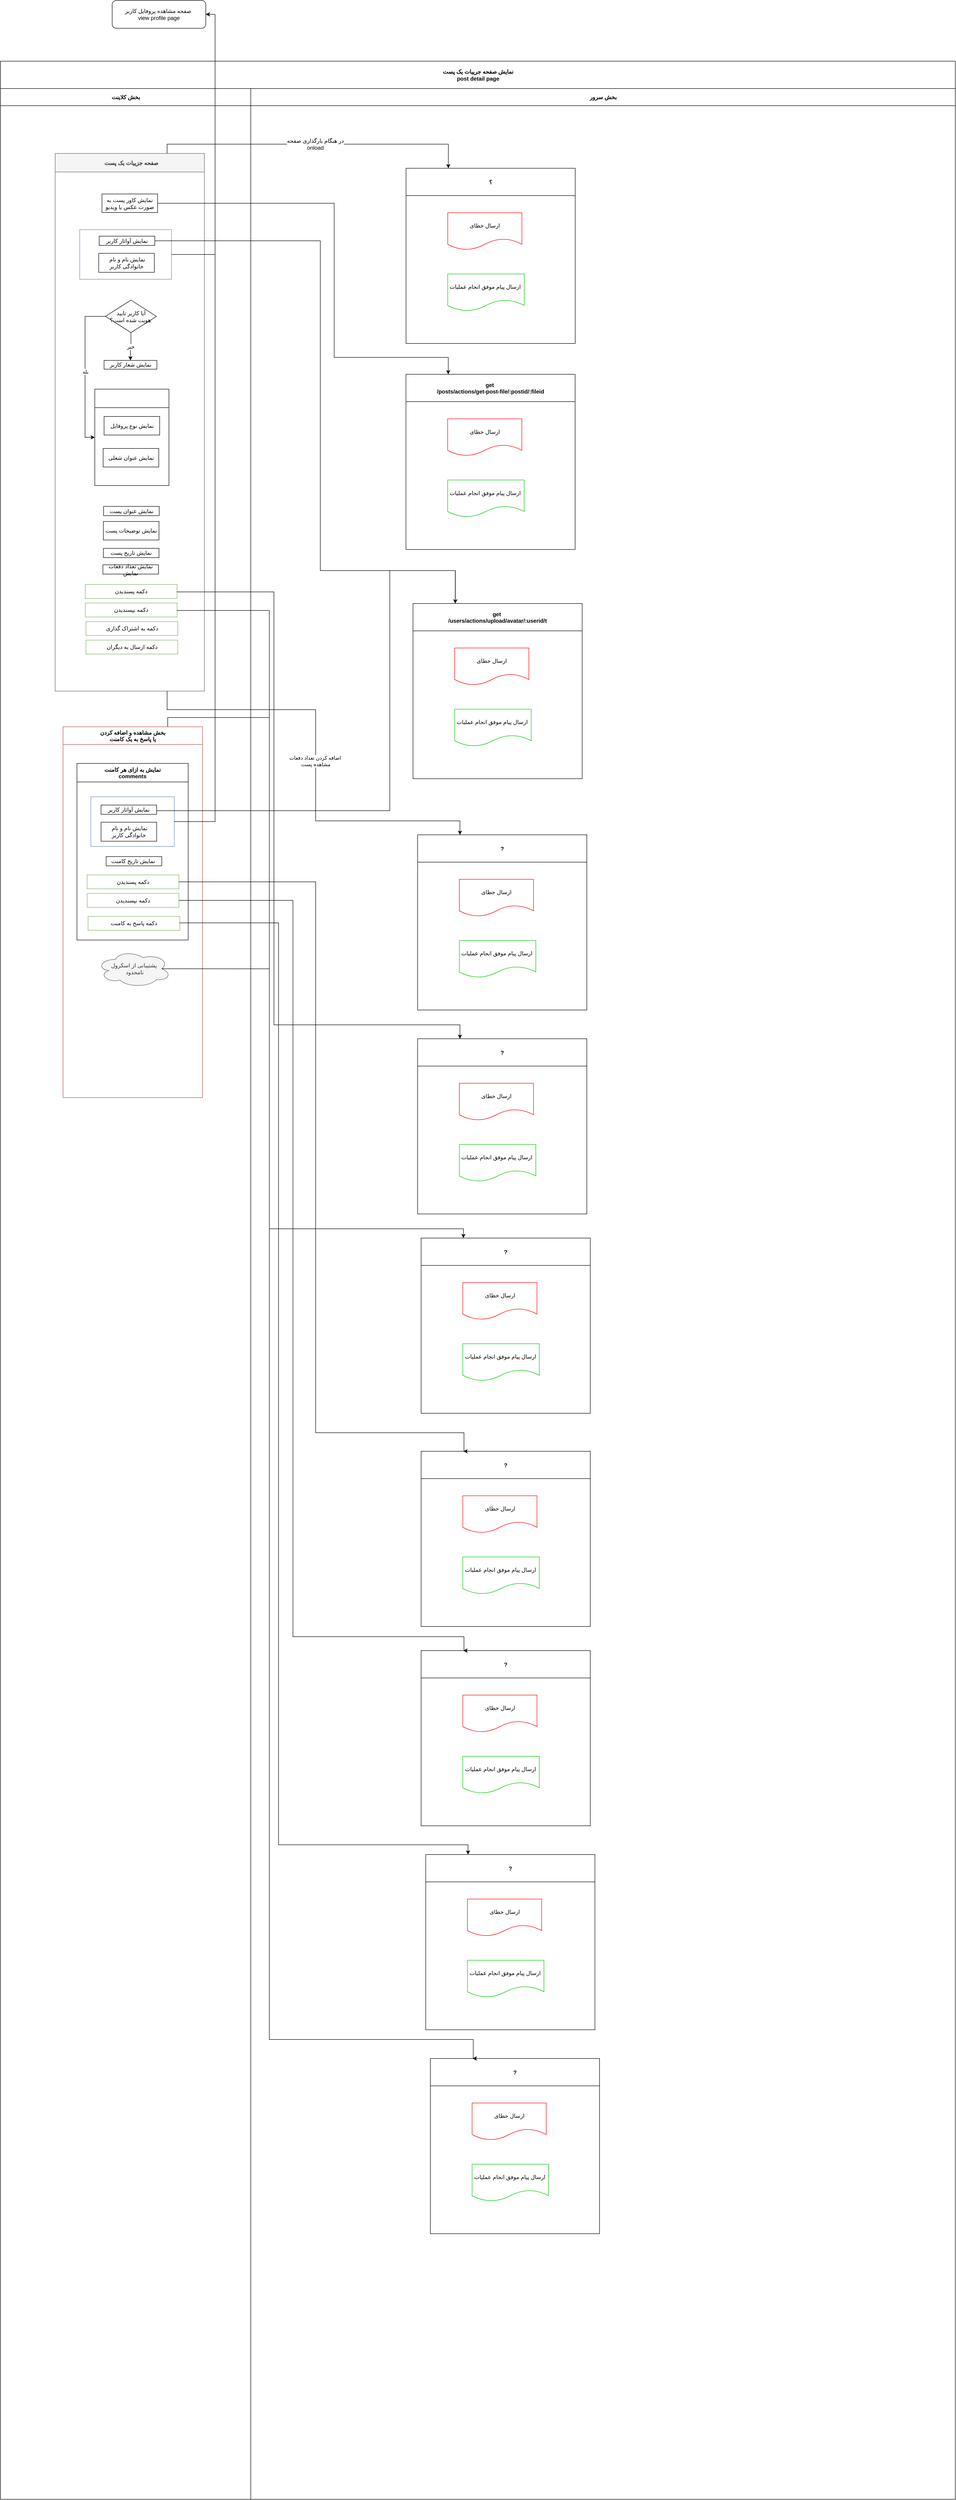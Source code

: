 <mxfile version="11.0.8" type="github"><diagram id="nFZyr5lgO45AVFI8pOyt" name="Page-1"><mxGraphModel dx="3912" dy="-3102" grid="1" gridSize="10" guides="1" tooltips="1" connect="1" arrows="1" fold="1" page="1" pageScale="1" pageWidth="850" pageHeight="1100" math="0" shadow="0"><root><mxCell id="0"/><mxCell id="1" parent="0"/><mxCell id="6wpBhNa-bCIsLOUR4BL_-142" value="&lt;span style=&quot;background-color: rgb(255 , 255 , 255)&quot;&gt;نمایش صفحه جرییات یک پست&lt;/span&gt;&lt;br&gt;&lt;span style=&quot;font-size: 12px&quot;&gt;post detail page&lt;/span&gt;" style="swimlane;html=1;childLayout=stackLayout;resizeParent=1;resizeParentMax=0;startSize=59;" parent="1" vertex="1"><mxGeometry x="-1600" y="4681" width="2060" height="5260" as="geometry"/></mxCell><mxCell id="6wpBhNa-bCIsLOUR4BL_-143" value="&lt;span style=&quot;background-color: rgb(255 , 255 , 255)&quot;&gt;بخش کلاینت&lt;/span&gt;" style="swimlane;html=1;startSize=37;" parent="6wpBhNa-bCIsLOUR4BL_-142" vertex="1"><mxGeometry y="59" width="540" height="5201" as="geometry"/></mxCell><mxCell id="6-1D8ZHgFkMubpNs1xCb-3" value="  صفحه جزییات یک پست" style="swimlane;fillColor=#f5f5f5;strokeColor=#666666;fontColor=#333333;startSize=40;" parent="6wpBhNa-bCIsLOUR4BL_-143" vertex="1"><mxGeometry x="118" y="140" width="322" height="1160" as="geometry"/></mxCell><mxCell id="k86r6Akarh5uLTpzxsTO-97" value="&lt;p&gt;&lt;/p&gt;&lt;p&gt;&lt;/p&gt;&lt;p&gt;&lt;/p&gt;&lt;p&gt;&lt;/p&gt;&lt;p&gt;&lt;/p&gt;&lt;p&gt;&lt;br&gt;&lt;/p&gt;" style="rounded=0;whiteSpace=wrap;html=1;fillColor=#FFFFFF;strokeColor=#6c8ebf;" parent="6-1D8ZHgFkMubpNs1xCb-3" vertex="1"><mxGeometry x="53" y="164.5" width="198" height="107" as="geometry"/></mxCell><mxCell id="k86r6Akarh5uLTpzxsTO-21" value="&lt;p&gt;&lt;/p&gt;&lt;p&gt;&lt;/p&gt;&lt;p&gt;&lt;/p&gt;&lt;p&gt;&lt;/p&gt;&lt;p&gt;&lt;/p&gt;&lt;p&gt;&lt;/p&gt;&lt;p&gt;نمایش کاور پست به صورت عکس یا ویدیو&lt;br&gt;&lt;/p&gt;" style="rounded=0;whiteSpace=wrap;html=1;" parent="6-1D8ZHgFkMubpNs1xCb-3" vertex="1"><mxGeometry x="101" y="87.5" width="120" height="40" as="geometry"/></mxCell><mxCell id="k86r6Akarh5uLTpzxsTO-22" value="&lt;p&gt;&lt;/p&gt;&lt;p&gt;&lt;/p&gt;&lt;p&gt;&lt;/p&gt;&lt;p&gt;&lt;/p&gt;&lt;p&gt;&lt;/p&gt;&lt;p&gt;&lt;/p&gt;&lt;p&gt;نمایش&lt;span&gt;&amp;nbsp;آواتار کاربر&lt;/span&gt;&lt;/p&gt;" style="rounded=0;whiteSpace=wrap;html=1;" parent="6-1D8ZHgFkMubpNs1xCb-3" vertex="1"><mxGeometry x="95" y="178.5" width="120" height="20" as="geometry"/></mxCell><mxCell id="k86r6Akarh5uLTpzxsTO-23" value="&lt;p&gt;&lt;/p&gt;&lt;p&gt;&lt;/p&gt;&lt;p&gt;&lt;/p&gt;&lt;p&gt;&lt;/p&gt;&lt;p&gt;&lt;/p&gt;&lt;p&gt;&lt;/p&gt;&lt;p&gt;&amp;nbsp;نمایش نام و نام خانوادگی کاربر&lt;br&gt;&lt;/p&gt;" style="rounded=0;whiteSpace=wrap;html=1;" parent="6-1D8ZHgFkMubpNs1xCb-3" vertex="1"><mxGeometry x="94" y="215.5" width="120" height="41" as="geometry"/></mxCell><mxCell id="k86r6Akarh5uLTpzxsTO-38" value="آیا کاربر تایید&lt;br&gt;هویت شده است؟&amp;nbsp;" style="rhombus;whiteSpace=wrap;html=1;strokeColor=#000000;" parent="6-1D8ZHgFkMubpNs1xCb-3" vertex="1"><mxGeometry x="108.5" y="316.5" width="110" height="70" as="geometry"/></mxCell><mxCell id="k86r6Akarh5uLTpzxsTO-53" value="بله" style="edgeStyle=orthogonalEdgeStyle;rounded=0;orthogonalLoop=1;jettySize=auto;html=1;exitX=0;exitY=0.5;exitDx=0;exitDy=0;entryX=0;entryY=0.5;entryDx=0;entryDy=0;" parent="6-1D8ZHgFkMubpNs1xCb-3" source="k86r6Akarh5uLTpzxsTO-38" target="k86r6Akarh5uLTpzxsTO-41" edge="1"><mxGeometry relative="1" as="geometry"><Array as="points"><mxPoint x="64.5" y="351.5"/><mxPoint x="64.5" y="612.5"/></Array></mxGeometry></mxCell><mxCell id="k86r6Akarh5uLTpzxsTO-24" value="&lt;p&gt;&lt;/p&gt;&lt;p&gt;&lt;/p&gt;&lt;p&gt;&lt;/p&gt;&lt;p&gt;&lt;/p&gt;&lt;p&gt;&lt;/p&gt;&lt;p&gt;&lt;/p&gt;&lt;p&gt;نمایش شعار کاربر&lt;br&gt;&lt;/p&gt;" style="rounded=0;whiteSpace=wrap;html=1;" parent="6-1D8ZHgFkMubpNs1xCb-3" vertex="1"><mxGeometry x="105.5" y="446.5" width="114" height="19" as="geometry"/></mxCell><mxCell id="k86r6Akarh5uLTpzxsTO-41" value="" style="swimlane;startSize=40;" parent="6-1D8ZHgFkMubpNs1xCb-3" vertex="1"><mxGeometry x="85.5" y="508.5" width="160" height="208" as="geometry"/></mxCell><mxCell id="k86r6Akarh5uLTpzxsTO-42" value="&lt;p&gt;&lt;/p&gt;&lt;p&gt;&lt;/p&gt;&lt;p&gt;&lt;/p&gt;&lt;p&gt;&lt;/p&gt;&lt;p&gt;&lt;/p&gt;&lt;p&gt;&lt;/p&gt;&lt;p&gt;نمایش نوع پروفایل&lt;br&gt;&lt;/p&gt;" style="rounded=0;whiteSpace=wrap;html=1;" parent="k86r6Akarh5uLTpzxsTO-41" vertex="1"><mxGeometry x="20" y="59" width="120" height="40" as="geometry"/></mxCell><mxCell id="k86r6Akarh5uLTpzxsTO-52" value="&lt;p&gt;&lt;/p&gt;&lt;p&gt;&lt;/p&gt;&lt;p&gt;&lt;/p&gt;&lt;p&gt;&lt;/p&gt;&lt;p&gt;&lt;/p&gt;&lt;p&gt;&lt;/p&gt;&lt;p&gt;نمایش عنوان شغلی&lt;br&gt;&lt;/p&gt;" style="rounded=0;whiteSpace=wrap;html=1;" parent="k86r6Akarh5uLTpzxsTO-41" vertex="1"><mxGeometry x="18" y="128" width="120" height="40" as="geometry"/></mxCell><mxCell id="k86r6Akarh5uLTpzxsTO-39" value="خیر" style="edgeStyle=orthogonalEdgeStyle;rounded=0;orthogonalLoop=1;jettySize=auto;html=1;exitX=0.5;exitY=1;exitDx=0;exitDy=0;entryX=0.5;entryY=0;entryDx=0;entryDy=0;" parent="6-1D8ZHgFkMubpNs1xCb-3" source="k86r6Akarh5uLTpzxsTO-38" target="k86r6Akarh5uLTpzxsTO-24" edge="1"><mxGeometry relative="1" as="geometry"/></mxCell><mxCell id="k86r6Akarh5uLTpzxsTO-40" value="&lt;p&gt;&lt;/p&gt;&lt;p&gt;&lt;/p&gt;&lt;p&gt;&lt;/p&gt;&lt;p&gt;&lt;/p&gt;&lt;p&gt;&lt;/p&gt;&lt;p&gt;&lt;/p&gt;&lt;p&gt;نمایش عنوان پست&lt;br&gt;&lt;/p&gt;" style="rounded=0;whiteSpace=wrap;html=1;strokeColor=#000000;" parent="6-1D8ZHgFkMubpNs1xCb-3" vertex="1"><mxGeometry x="104.5" y="761.5" width="120" height="20" as="geometry"/></mxCell><mxCell id="k86r6Akarh5uLTpzxsTO-27" value="&lt;p&gt;&lt;/p&gt;&lt;p&gt;&lt;/p&gt;&lt;p&gt;&lt;/p&gt;&lt;p&gt;&lt;/p&gt;&lt;p&gt;&lt;/p&gt;&lt;p&gt;&lt;/p&gt;&lt;p&gt;نمایش توضیحات پست&lt;br&gt;&lt;/p&gt;" style="rounded=0;whiteSpace=wrap;html=1;" parent="6-1D8ZHgFkMubpNs1xCb-3" vertex="1"><mxGeometry x="104" y="794" width="120" height="40" as="geometry"/></mxCell><mxCell id="k86r6Akarh5uLTpzxsTO-25" value="&lt;p&gt;&lt;/p&gt;&lt;p&gt;&lt;/p&gt;&lt;p&gt;&lt;/p&gt;&lt;p&gt;&lt;/p&gt;&lt;p&gt;&lt;/p&gt;&lt;p&gt;&lt;/p&gt;&lt;p&gt;نمایش تاریخ پست&lt;br&gt;&lt;/p&gt;" style="rounded=0;whiteSpace=wrap;html=1;" parent="6-1D8ZHgFkMubpNs1xCb-3" vertex="1"><mxGeometry x="104" y="852" width="120" height="20" as="geometry"/></mxCell><mxCell id="k86r6Akarh5uLTpzxsTO-37" value="&lt;p&gt;&lt;/p&gt;&lt;p&gt;&lt;/p&gt;&lt;p&gt;&lt;/p&gt;&lt;p&gt;&lt;/p&gt;&lt;p&gt;&lt;/p&gt;&lt;p&gt;&lt;/p&gt;&lt;p&gt;نمایش تعداد دفعات نمایش&lt;br&gt;&lt;/p&gt;" style="rounded=0;whiteSpace=wrap;html=1;" parent="6-1D8ZHgFkMubpNs1xCb-3" vertex="1"><mxGeometry x="103" y="887.5" width="120" height="20" as="geometry"/></mxCell><mxCell id="iHETQshNUjLsoJWvtP35-3" value="دکمه پسندیدن" style="rounded=0;whiteSpace=wrap;html=1;fillColor=#FFFFFF;strokeColor=#82B366;" vertex="1" parent="6-1D8ZHgFkMubpNs1xCb-3"><mxGeometry x="65" y="930" width="198" height="30" as="geometry"/></mxCell><mxCell id="iHETQshNUjLsoJWvtP35-4" value="دکمه نپسندیدن" style="rounded=0;whiteSpace=wrap;html=1;fillColor=#FFFFFF;strokeColor=#82B366;" vertex="1" parent="6-1D8ZHgFkMubpNs1xCb-3"><mxGeometry x="65" y="970" width="198" height="30" as="geometry"/></mxCell><mxCell id="iHETQshNUjLsoJWvtP35-5" value="دکمه به اشتراک گذاری" style="rounded=0;whiteSpace=wrap;html=1;fillColor=#FFFFFF;strokeColor=#82B366;" vertex="1" parent="6-1D8ZHgFkMubpNs1xCb-3"><mxGeometry x="66.5" y="1010" width="198" height="30" as="geometry"/></mxCell><mxCell id="iHETQshNUjLsoJWvtP35-6" value="دکمه ارسال به دیگران" style="rounded=0;whiteSpace=wrap;html=1;fillColor=#FFFFFF;strokeColor=#82B366;" vertex="1" parent="6-1D8ZHgFkMubpNs1xCb-3"><mxGeometry x="66.5" y="1050" width="198" height="30" as="geometry"/></mxCell><mxCell id="iHETQshNUjLsoJWvtP35-45" value="بخش مشاهده و اضافه کردن&#10;یا پاسخ به یک کامنت" style="swimlane;fillColor=#FFFFFF;strokeColor=#b85450;startSize=38;" vertex="1" parent="6wpBhNa-bCIsLOUR4BL_-143"><mxGeometry x="135" y="1377" width="301" height="800" as="geometry"/></mxCell><mxCell id="iHETQshNUjLsoJWvtP35-55" value="&#10;نمایش به ازای هر کامنت&#10;comments&#10;" style="swimlane;startSize=40;" vertex="1" parent="iHETQshNUjLsoJWvtP35-45"><mxGeometry x="30" y="79" width="240" height="381" as="geometry"/></mxCell><mxCell id="iHETQshNUjLsoJWvtP35-63" value="&lt;p&gt;&lt;/p&gt;&lt;p&gt;&lt;/p&gt;&lt;p&gt;&lt;/p&gt;&lt;p&gt;&lt;/p&gt;&lt;p&gt;&lt;/p&gt;&lt;p&gt;&lt;br&gt;&lt;/p&gt;" style="rounded=0;whiteSpace=wrap;html=1;fillColor=#FFFFFF;strokeColor=#6c8ebf;" vertex="1" parent="iHETQshNUjLsoJWvtP35-55"><mxGeometry x="30" y="72" width="180" height="107" as="geometry"/></mxCell><mxCell id="iHETQshNUjLsoJWvtP35-64" value="&lt;p&gt;&lt;/p&gt;&lt;p&gt;&lt;/p&gt;&lt;p&gt;&lt;/p&gt;&lt;p&gt;&lt;/p&gt;&lt;p&gt;&lt;/p&gt;&lt;p&gt;&lt;/p&gt;&lt;p&gt;نمایش&lt;span&gt;&amp;nbsp;آواتار کاربر&lt;/span&gt;&lt;/p&gt;" style="rounded=0;whiteSpace=wrap;html=1;" vertex="1" parent="iHETQshNUjLsoJWvtP35-55"><mxGeometry x="52" y="89.833" width="120" height="20" as="geometry"/></mxCell><mxCell id="iHETQshNUjLsoJWvtP35-65" value="&lt;p&gt;&lt;/p&gt;&lt;p&gt;&lt;/p&gt;&lt;p&gt;&lt;/p&gt;&lt;p&gt;&lt;/p&gt;&lt;p&gt;&lt;/p&gt;&lt;p&gt;&lt;/p&gt;&lt;p&gt;&amp;nbsp;نمایش نام و نام خانوادگی کاربر&lt;br&gt;&lt;/p&gt;" style="rounded=0;whiteSpace=wrap;html=1;" vertex="1" parent="iHETQshNUjLsoJWvtP35-55"><mxGeometry x="52" y="126.833" width="120" height="41" as="geometry"/></mxCell><mxCell id="iHETQshNUjLsoJWvtP35-68" value="&lt;p&gt;&lt;/p&gt;&lt;p&gt;&lt;/p&gt;&lt;p&gt;&lt;/p&gt;&lt;p&gt;&lt;/p&gt;&lt;p&gt;&lt;/p&gt;&lt;p&gt;&lt;/p&gt;&lt;p&gt;نمایش تاریخ کامنت&amp;nbsp;&lt;br&gt;&lt;/p&gt;" style="rounded=0;whiteSpace=wrap;html=1;" vertex="1" parent="iHETQshNUjLsoJWvtP35-55"><mxGeometry x="63" y="201" width="120" height="20" as="geometry"/></mxCell><mxCell id="iHETQshNUjLsoJWvtP35-69" value="دکمه پسندیدن" style="rounded=0;whiteSpace=wrap;html=1;fillColor=#FFFFFF;strokeColor=#82B366;" vertex="1" parent="iHETQshNUjLsoJWvtP35-55"><mxGeometry x="22" y="240.5" width="198" height="30" as="geometry"/></mxCell><mxCell id="iHETQshNUjLsoJWvtP35-70" value="دکمه نپسندیدن" style="rounded=0;whiteSpace=wrap;html=1;fillColor=#FFFFFF;strokeColor=#82B366;" vertex="1" parent="iHETQshNUjLsoJWvtP35-55"><mxGeometry x="22" y="280.5" width="198" height="30" as="geometry"/></mxCell><mxCell id="iHETQshNUjLsoJWvtP35-109" value="دکمه پاسخ به کامنت" style="rounded=0;whiteSpace=wrap;html=1;fillColor=#FFFFFF;strokeColor=#82B366;" vertex="1" parent="iHETQshNUjLsoJWvtP35-55"><mxGeometry x="24" y="330" width="198" height="30" as="geometry"/></mxCell><mxCell id="iHETQshNUjLsoJWvtP35-62" value="پشتیبانی از اسکرول&lt;br&gt;&amp;nbsp;نامحدود" style="ellipse;shape=cloud;whiteSpace=wrap;html=1;fillColor=#f5f5f5;strokeColor=#666666;fontColor=#333333;" vertex="1" parent="iHETQshNUjLsoJWvtP35-45"><mxGeometry x="73" y="482.056" width="160" height="80" as="geometry"/></mxCell><mxCell id="6wpBhNa-bCIsLOUR4BL_-144" value="&lt;span style=&quot;background-color: rgb(255 , 255 , 255)&quot;&gt;بخش سرور&lt;/span&gt;" style="swimlane;html=1;startSize=37;" parent="6wpBhNa-bCIsLOUR4BL_-142" vertex="1"><mxGeometry x="540" y="59" width="1520" height="5201" as="geometry"/></mxCell><mxCell id="6wpBhNa-bCIsLOUR4BL_-29" value="؟" style="swimlane;startSize=59;" parent="6wpBhNa-bCIsLOUR4BL_-144" vertex="1"><mxGeometry x="335" y="172" width="365" height="378" as="geometry"/></mxCell><mxCell id="6wpBhNa-bCIsLOUR4BL_-30" style="edgeStyle=orthogonalEdgeStyle;rounded=0;orthogonalLoop=1;jettySize=auto;html=1;exitX=0.5;exitY=1;exitDx=0;exitDy=0;dashed=1;strokeColor=#00CC00;" parent="6wpBhNa-bCIsLOUR4BL_-29" edge="1"><mxGeometry relative="1" as="geometry"><mxPoint x="153.667" y="150.333" as="sourcePoint"/></mxGeometry></mxCell><mxCell id="6wpBhNa-bCIsLOUR4BL_-31" value="بله" style="text;html=1;resizable=0;points=[];align=center;verticalAlign=middle;labelBackgroundColor=#ffffff;" parent="6wpBhNa-bCIsLOUR4BL_-30" vertex="1" connectable="0"><mxGeometry x="-0.015" y="-11" relative="1" as="geometry"><mxPoint x="11" y="-11" as="offset"/></mxGeometry></mxCell><mxCell id="6wpBhNa-bCIsLOUR4BL_-32" value="بله" style="edgeStyle=orthogonalEdgeStyle;rounded=0;orthogonalLoop=1;jettySize=auto;html=1;exitX=0.5;exitY=1;exitDx=0;exitDy=0;entryX=0.5;entryY=0;entryDx=0;entryDy=0;dashed=1;strokeColor=#00CC00;" parent="6wpBhNa-bCIsLOUR4BL_-29" edge="1"><mxGeometry relative="1" as="geometry"/></mxCell><mxCell id="6wpBhNa-bCIsLOUR4BL_-33" value="ارسال خطای&lt;br&gt;" style="shape=document;whiteSpace=wrap;html=1;boundedLbl=1;strokeColor=#FF0000;" parent="6wpBhNa-bCIsLOUR4BL_-29" vertex="1"><mxGeometry x="90" y="96" width="160" height="80" as="geometry"/></mxCell><mxCell id="6wpBhNa-bCIsLOUR4BL_-34" value="خیر" style="edgeStyle=orthogonalEdgeStyle;rounded=0;orthogonalLoop=1;jettySize=auto;html=1;exitX=1;exitY=0.5;exitDx=0;exitDy=0;entryX=0;entryY=0.5;entryDx=0;entryDy=0;dashed=1;strokeColor=#FF0000;" parent="6wpBhNa-bCIsLOUR4BL_-29" edge="1"><mxGeometry relative="1" as="geometry"/></mxCell><mxCell id="6wpBhNa-bCIsLOUR4BL_-35" value="خیر" style="edgeStyle=orthogonalEdgeStyle;rounded=0;orthogonalLoop=1;jettySize=auto;html=1;exitX=0.5;exitY=1;exitDx=0;exitDy=0;entryX=0.5;entryY=0;entryDx=0;entryDy=0;dashed=1;strokeColor=#FF0000;" parent="6wpBhNa-bCIsLOUR4BL_-29" edge="1"><mxGeometry relative="1" as="geometry"/></mxCell><mxCell id="6wpBhNa-bCIsLOUR4BL_-36" value="بله" style="edgeStyle=orthogonalEdgeStyle;rounded=0;orthogonalLoop=1;jettySize=auto;html=1;exitX=0.5;exitY=1;exitDx=0;exitDy=0;entryX=0.5;entryY=0;entryDx=0;entryDy=0;dashed=1;strokeColor=#00CC00;" parent="6wpBhNa-bCIsLOUR4BL_-29" edge="1"><mxGeometry relative="1" as="geometry"><mxPoint x="153.667" y="310.333" as="sourcePoint"/></mxGeometry></mxCell><mxCell id="6wpBhNa-bCIsLOUR4BL_-37" value="بله" style="edgeStyle=orthogonalEdgeStyle;rounded=0;orthogonalLoop=1;jettySize=auto;html=1;exitX=0.5;exitY=1;exitDx=0;exitDy=0;dashed=1;strokeColor=#00CC00;" parent="6wpBhNa-bCIsLOUR4BL_-29" edge="1"><mxGeometry relative="1" as="geometry"/></mxCell><mxCell id="6wpBhNa-bCIsLOUR4BL_-38" value="خیر" style="edgeStyle=orthogonalEdgeStyle;rounded=0;orthogonalLoop=1;jettySize=auto;html=1;exitX=1;exitY=0.5;exitDx=0;exitDy=0;entryX=0;entryY=0.5;entryDx=0;entryDy=0;dashed=1;strokeColor=#FF0000;" parent="6wpBhNa-bCIsLOUR4BL_-29" edge="1"><mxGeometry relative="1" as="geometry"><Array as="points"><mxPoint x="357" y="270"/><mxPoint x="357" y="270"/></Array></mxGeometry></mxCell><mxCell id="6wpBhNa-bCIsLOUR4BL_-39" value="خیر" style="edgeStyle=orthogonalEdgeStyle;rounded=0;orthogonalLoop=1;jettySize=auto;html=1;exitX=1;exitY=0.5;exitDx=0;exitDy=0;entryX=0;entryY=0.5;entryDx=0;entryDy=0;dashed=1;strokeColor=#FF0000;" parent="6wpBhNa-bCIsLOUR4BL_-29" edge="1"><mxGeometry relative="1" as="geometry"/></mxCell><mxCell id="6wpBhNa-bCIsLOUR4BL_-40" style="edgeStyle=orthogonalEdgeStyle;rounded=0;orthogonalLoop=1;jettySize=auto;html=1;exitX=0.5;exitY=1;exitDx=0;exitDy=0;dashed=1;strokeColor=#000000;" parent="6wpBhNa-bCIsLOUR4BL_-29" edge="1"><mxGeometry relative="1" as="geometry"/></mxCell><mxCell id="6wpBhNa-bCIsLOUR4BL_-41" style="edgeStyle=orthogonalEdgeStyle;rounded=0;orthogonalLoop=1;jettySize=auto;html=1;exitX=0.5;exitY=1;exitDx=0;exitDy=0;entryX=0.5;entryY=0;entryDx=0;entryDy=0;dashed=1;strokeColor=#000000;" parent="6wpBhNa-bCIsLOUR4BL_-29" edge="1"><mxGeometry relative="1" as="geometry"/></mxCell><mxCell id="6wpBhNa-bCIsLOUR4BL_-42" style="edgeStyle=orthogonalEdgeStyle;rounded=0;orthogonalLoop=1;jettySize=auto;html=1;exitX=1;exitY=0.5;exitDx=0;exitDy=0;entryX=0;entryY=0.5;entryDx=0;entryDy=0;dashed=1;strokeColor=#000000;" parent="6wpBhNa-bCIsLOUR4BL_-29" edge="1"><mxGeometry relative="1" as="geometry"/></mxCell><mxCell id="6wpBhNa-bCIsLOUR4BL_-43" value="خیر" style="edgeStyle=orthogonalEdgeStyle;rounded=0;orthogonalLoop=1;jettySize=auto;html=1;exitX=1;exitY=0.5;exitDx=0;exitDy=0;entryX=0;entryY=0.5;entryDx=0;entryDy=0;dashed=1;strokeColor=#FF0000;" parent="6wpBhNa-bCIsLOUR4BL_-29" edge="1"><mxGeometry relative="1" as="geometry"/></mxCell><mxCell id="6wpBhNa-bCIsLOUR4BL_-44" style="edgeStyle=orthogonalEdgeStyle;rounded=0;orthogonalLoop=1;jettySize=auto;html=1;exitX=1;exitY=0.5;exitDx=0;exitDy=0;entryX=0;entryY=0.5;entryDx=0;entryDy=0;dashed=1;strokeColor=#000000;" parent="6wpBhNa-bCIsLOUR4BL_-29" edge="1"><mxGeometry relative="1" as="geometry"/></mxCell><mxCell id="6wpBhNa-bCIsLOUR4BL_-45" value="ارسال پیام موفق انجام عملیات&amp;nbsp;" style="shape=document;whiteSpace=wrap;html=1;boundedLbl=1;strokeColor=#00CC00;" parent="6wpBhNa-bCIsLOUR4BL_-29" vertex="1"><mxGeometry x="90" y="228" width="165" height="80" as="geometry"/></mxCell><mxCell id="6wpBhNa-bCIsLOUR4BL_-46" value="بله" style="edgeStyle=orthogonalEdgeStyle;rounded=0;orthogonalLoop=1;jettySize=auto;html=1;exitX=0.5;exitY=1;exitDx=0;exitDy=0;dashed=1;strokeColor=#00CC00;" parent="6wpBhNa-bCIsLOUR4BL_-29" edge="1"><mxGeometry relative="1" as="geometry"/></mxCell><mxCell id="k86r6Akarh5uLTpzxsTO-58" value="get &#10;/users/actions/upload/avatar/:userid/t" style="swimlane;startSize=59;" parent="6wpBhNa-bCIsLOUR4BL_-144" vertex="1"><mxGeometry x="350" y="1111" width="365" height="378" as="geometry"/></mxCell><mxCell id="k86r6Akarh5uLTpzxsTO-59" style="edgeStyle=orthogonalEdgeStyle;rounded=0;orthogonalLoop=1;jettySize=auto;html=1;exitX=0.5;exitY=1;exitDx=0;exitDy=0;dashed=1;strokeColor=#00CC00;" parent="k86r6Akarh5uLTpzxsTO-58" edge="1"><mxGeometry relative="1" as="geometry"><mxPoint x="153.667" y="150.333" as="sourcePoint"/></mxGeometry></mxCell><mxCell id="k86r6Akarh5uLTpzxsTO-60" value="بله" style="text;html=1;resizable=0;points=[];align=center;verticalAlign=middle;labelBackgroundColor=#ffffff;" parent="k86r6Akarh5uLTpzxsTO-59" vertex="1" connectable="0"><mxGeometry x="-0.015" y="-11" relative="1" as="geometry"><mxPoint x="11" y="-11" as="offset"/></mxGeometry></mxCell><mxCell id="k86r6Akarh5uLTpzxsTO-61" value="بله" style="edgeStyle=orthogonalEdgeStyle;rounded=0;orthogonalLoop=1;jettySize=auto;html=1;exitX=0.5;exitY=1;exitDx=0;exitDy=0;entryX=0.5;entryY=0;entryDx=0;entryDy=0;dashed=1;strokeColor=#00CC00;" parent="k86r6Akarh5uLTpzxsTO-58" edge="1"><mxGeometry relative="1" as="geometry"/></mxCell><mxCell id="k86r6Akarh5uLTpzxsTO-62" value="ارسال خطای&lt;br&gt;" style="shape=document;whiteSpace=wrap;html=1;boundedLbl=1;strokeColor=#FF0000;" parent="k86r6Akarh5uLTpzxsTO-58" vertex="1"><mxGeometry x="90" y="96" width="160" height="80" as="geometry"/></mxCell><mxCell id="k86r6Akarh5uLTpzxsTO-63" value="خیر" style="edgeStyle=orthogonalEdgeStyle;rounded=0;orthogonalLoop=1;jettySize=auto;html=1;exitX=1;exitY=0.5;exitDx=0;exitDy=0;entryX=0;entryY=0.5;entryDx=0;entryDy=0;dashed=1;strokeColor=#FF0000;" parent="k86r6Akarh5uLTpzxsTO-58" edge="1"><mxGeometry relative="1" as="geometry"/></mxCell><mxCell id="k86r6Akarh5uLTpzxsTO-64" value="خیر" style="edgeStyle=orthogonalEdgeStyle;rounded=0;orthogonalLoop=1;jettySize=auto;html=1;exitX=0.5;exitY=1;exitDx=0;exitDy=0;entryX=0.5;entryY=0;entryDx=0;entryDy=0;dashed=1;strokeColor=#FF0000;" parent="k86r6Akarh5uLTpzxsTO-58" edge="1"><mxGeometry relative="1" as="geometry"/></mxCell><mxCell id="k86r6Akarh5uLTpzxsTO-65" value="بله" style="edgeStyle=orthogonalEdgeStyle;rounded=0;orthogonalLoop=1;jettySize=auto;html=1;exitX=0.5;exitY=1;exitDx=0;exitDy=0;entryX=0.5;entryY=0;entryDx=0;entryDy=0;dashed=1;strokeColor=#00CC00;" parent="k86r6Akarh5uLTpzxsTO-58" edge="1"><mxGeometry relative="1" as="geometry"><mxPoint x="153.667" y="310.333" as="sourcePoint"/></mxGeometry></mxCell><mxCell id="k86r6Akarh5uLTpzxsTO-66" value="بله" style="edgeStyle=orthogonalEdgeStyle;rounded=0;orthogonalLoop=1;jettySize=auto;html=1;exitX=0.5;exitY=1;exitDx=0;exitDy=0;dashed=1;strokeColor=#00CC00;" parent="k86r6Akarh5uLTpzxsTO-58" edge="1"><mxGeometry relative="1" as="geometry"/></mxCell><mxCell id="k86r6Akarh5uLTpzxsTO-67" value="خیر" style="edgeStyle=orthogonalEdgeStyle;rounded=0;orthogonalLoop=1;jettySize=auto;html=1;exitX=1;exitY=0.5;exitDx=0;exitDy=0;entryX=0;entryY=0.5;entryDx=0;entryDy=0;dashed=1;strokeColor=#FF0000;" parent="k86r6Akarh5uLTpzxsTO-58" edge="1"><mxGeometry relative="1" as="geometry"><Array as="points"><mxPoint x="357" y="270"/><mxPoint x="357" y="270"/></Array></mxGeometry></mxCell><mxCell id="k86r6Akarh5uLTpzxsTO-68" value="خیر" style="edgeStyle=orthogonalEdgeStyle;rounded=0;orthogonalLoop=1;jettySize=auto;html=1;exitX=1;exitY=0.5;exitDx=0;exitDy=0;entryX=0;entryY=0.5;entryDx=0;entryDy=0;dashed=1;strokeColor=#FF0000;" parent="k86r6Akarh5uLTpzxsTO-58" edge="1"><mxGeometry relative="1" as="geometry"/></mxCell><mxCell id="k86r6Akarh5uLTpzxsTO-69" style="edgeStyle=orthogonalEdgeStyle;rounded=0;orthogonalLoop=1;jettySize=auto;html=1;exitX=0.5;exitY=1;exitDx=0;exitDy=0;dashed=1;strokeColor=#000000;" parent="k86r6Akarh5uLTpzxsTO-58" edge="1"><mxGeometry relative="1" as="geometry"/></mxCell><mxCell id="k86r6Akarh5uLTpzxsTO-70" style="edgeStyle=orthogonalEdgeStyle;rounded=0;orthogonalLoop=1;jettySize=auto;html=1;exitX=0.5;exitY=1;exitDx=0;exitDy=0;entryX=0.5;entryY=0;entryDx=0;entryDy=0;dashed=1;strokeColor=#000000;" parent="k86r6Akarh5uLTpzxsTO-58" edge="1"><mxGeometry relative="1" as="geometry"/></mxCell><mxCell id="k86r6Akarh5uLTpzxsTO-71" style="edgeStyle=orthogonalEdgeStyle;rounded=0;orthogonalLoop=1;jettySize=auto;html=1;exitX=1;exitY=0.5;exitDx=0;exitDy=0;entryX=0;entryY=0.5;entryDx=0;entryDy=0;dashed=1;strokeColor=#000000;" parent="k86r6Akarh5uLTpzxsTO-58" edge="1"><mxGeometry relative="1" as="geometry"/></mxCell><mxCell id="k86r6Akarh5uLTpzxsTO-72" value="خیر" style="edgeStyle=orthogonalEdgeStyle;rounded=0;orthogonalLoop=1;jettySize=auto;html=1;exitX=1;exitY=0.5;exitDx=0;exitDy=0;entryX=0;entryY=0.5;entryDx=0;entryDy=0;dashed=1;strokeColor=#FF0000;" parent="k86r6Akarh5uLTpzxsTO-58" edge="1"><mxGeometry relative="1" as="geometry"/></mxCell><mxCell id="k86r6Akarh5uLTpzxsTO-73" style="edgeStyle=orthogonalEdgeStyle;rounded=0;orthogonalLoop=1;jettySize=auto;html=1;exitX=1;exitY=0.5;exitDx=0;exitDy=0;entryX=0;entryY=0.5;entryDx=0;entryDy=0;dashed=1;strokeColor=#000000;" parent="k86r6Akarh5uLTpzxsTO-58" edge="1"><mxGeometry relative="1" as="geometry"/></mxCell><mxCell id="k86r6Akarh5uLTpzxsTO-74" value="ارسال پیام موفق انجام عملیات&amp;nbsp;" style="shape=document;whiteSpace=wrap;html=1;boundedLbl=1;strokeColor=#00CC00;" parent="k86r6Akarh5uLTpzxsTO-58" vertex="1"><mxGeometry x="90" y="228" width="165" height="80" as="geometry"/></mxCell><mxCell id="k86r6Akarh5uLTpzxsTO-75" value="بله" style="edgeStyle=orthogonalEdgeStyle;rounded=0;orthogonalLoop=1;jettySize=auto;html=1;exitX=0.5;exitY=1;exitDx=0;exitDy=0;dashed=1;strokeColor=#00CC00;" parent="k86r6Akarh5uLTpzxsTO-58" edge="1"><mxGeometry relative="1" as="geometry"/></mxCell><mxCell id="k86r6Akarh5uLTpzxsTO-77" value="get &#10;/posts/actions/get-post-file/:postid/:fileid" style="swimlane;startSize=59;" parent="6wpBhNa-bCIsLOUR4BL_-144" vertex="1"><mxGeometry x="334.807" y="616.5" width="365" height="378" as="geometry"/></mxCell><mxCell id="k86r6Akarh5uLTpzxsTO-78" style="edgeStyle=orthogonalEdgeStyle;rounded=0;orthogonalLoop=1;jettySize=auto;html=1;exitX=0.5;exitY=1;exitDx=0;exitDy=0;dashed=1;strokeColor=#00CC00;" parent="k86r6Akarh5uLTpzxsTO-77" edge="1"><mxGeometry relative="1" as="geometry"><mxPoint x="153.667" y="150.333" as="sourcePoint"/></mxGeometry></mxCell><mxCell id="k86r6Akarh5uLTpzxsTO-79" value="بله" style="text;html=1;resizable=0;points=[];align=center;verticalAlign=middle;labelBackgroundColor=#ffffff;" parent="k86r6Akarh5uLTpzxsTO-78" vertex="1" connectable="0"><mxGeometry x="-0.015" y="-11" relative="1" as="geometry"><mxPoint x="11" y="-11" as="offset"/></mxGeometry></mxCell><mxCell id="k86r6Akarh5uLTpzxsTO-80" value="بله" style="edgeStyle=orthogonalEdgeStyle;rounded=0;orthogonalLoop=1;jettySize=auto;html=1;exitX=0.5;exitY=1;exitDx=0;exitDy=0;entryX=0.5;entryY=0;entryDx=0;entryDy=0;dashed=1;strokeColor=#00CC00;" parent="k86r6Akarh5uLTpzxsTO-77" edge="1"><mxGeometry relative="1" as="geometry"/></mxCell><mxCell id="k86r6Akarh5uLTpzxsTO-81" value="ارسال خطای&lt;br&gt;" style="shape=document;whiteSpace=wrap;html=1;boundedLbl=1;strokeColor=#FF0000;" parent="k86r6Akarh5uLTpzxsTO-77" vertex="1"><mxGeometry x="90" y="96" width="160" height="80" as="geometry"/></mxCell><mxCell id="k86r6Akarh5uLTpzxsTO-82" value="خیر" style="edgeStyle=orthogonalEdgeStyle;rounded=0;orthogonalLoop=1;jettySize=auto;html=1;exitX=1;exitY=0.5;exitDx=0;exitDy=0;entryX=0;entryY=0.5;entryDx=0;entryDy=0;dashed=1;strokeColor=#FF0000;" parent="k86r6Akarh5uLTpzxsTO-77" edge="1"><mxGeometry relative="1" as="geometry"/></mxCell><mxCell id="k86r6Akarh5uLTpzxsTO-83" value="خیر" style="edgeStyle=orthogonalEdgeStyle;rounded=0;orthogonalLoop=1;jettySize=auto;html=1;exitX=0.5;exitY=1;exitDx=0;exitDy=0;entryX=0.5;entryY=0;entryDx=0;entryDy=0;dashed=1;strokeColor=#FF0000;" parent="k86r6Akarh5uLTpzxsTO-77" edge="1"><mxGeometry relative="1" as="geometry"/></mxCell><mxCell id="k86r6Akarh5uLTpzxsTO-84" value="بله" style="edgeStyle=orthogonalEdgeStyle;rounded=0;orthogonalLoop=1;jettySize=auto;html=1;exitX=0.5;exitY=1;exitDx=0;exitDy=0;entryX=0.5;entryY=0;entryDx=0;entryDy=0;dashed=1;strokeColor=#00CC00;" parent="k86r6Akarh5uLTpzxsTO-77" edge="1"><mxGeometry relative="1" as="geometry"><mxPoint x="153.667" y="310.333" as="sourcePoint"/></mxGeometry></mxCell><mxCell id="k86r6Akarh5uLTpzxsTO-85" value="بله" style="edgeStyle=orthogonalEdgeStyle;rounded=0;orthogonalLoop=1;jettySize=auto;html=1;exitX=0.5;exitY=1;exitDx=0;exitDy=0;dashed=1;strokeColor=#00CC00;" parent="k86r6Akarh5uLTpzxsTO-77" edge="1"><mxGeometry relative="1" as="geometry"/></mxCell><mxCell id="k86r6Akarh5uLTpzxsTO-86" value="خیر" style="edgeStyle=orthogonalEdgeStyle;rounded=0;orthogonalLoop=1;jettySize=auto;html=1;exitX=1;exitY=0.5;exitDx=0;exitDy=0;entryX=0;entryY=0.5;entryDx=0;entryDy=0;dashed=1;strokeColor=#FF0000;" parent="k86r6Akarh5uLTpzxsTO-77" edge="1"><mxGeometry relative="1" as="geometry"><Array as="points"><mxPoint x="357" y="270"/><mxPoint x="357" y="270"/></Array></mxGeometry></mxCell><mxCell id="k86r6Akarh5uLTpzxsTO-87" value="خیر" style="edgeStyle=orthogonalEdgeStyle;rounded=0;orthogonalLoop=1;jettySize=auto;html=1;exitX=1;exitY=0.5;exitDx=0;exitDy=0;entryX=0;entryY=0.5;entryDx=0;entryDy=0;dashed=1;strokeColor=#FF0000;" parent="k86r6Akarh5uLTpzxsTO-77" edge="1"><mxGeometry relative="1" as="geometry"/></mxCell><mxCell id="k86r6Akarh5uLTpzxsTO-88" style="edgeStyle=orthogonalEdgeStyle;rounded=0;orthogonalLoop=1;jettySize=auto;html=1;exitX=0.5;exitY=1;exitDx=0;exitDy=0;dashed=1;strokeColor=#000000;" parent="k86r6Akarh5uLTpzxsTO-77" edge="1"><mxGeometry relative="1" as="geometry"/></mxCell><mxCell id="k86r6Akarh5uLTpzxsTO-89" style="edgeStyle=orthogonalEdgeStyle;rounded=0;orthogonalLoop=1;jettySize=auto;html=1;exitX=0.5;exitY=1;exitDx=0;exitDy=0;entryX=0.5;entryY=0;entryDx=0;entryDy=0;dashed=1;strokeColor=#000000;" parent="k86r6Akarh5uLTpzxsTO-77" edge="1"><mxGeometry relative="1" as="geometry"/></mxCell><mxCell id="k86r6Akarh5uLTpzxsTO-90" style="edgeStyle=orthogonalEdgeStyle;rounded=0;orthogonalLoop=1;jettySize=auto;html=1;exitX=1;exitY=0.5;exitDx=0;exitDy=0;entryX=0;entryY=0.5;entryDx=0;entryDy=0;dashed=1;strokeColor=#000000;" parent="k86r6Akarh5uLTpzxsTO-77" edge="1"><mxGeometry relative="1" as="geometry"/></mxCell><mxCell id="k86r6Akarh5uLTpzxsTO-91" value="خیر" style="edgeStyle=orthogonalEdgeStyle;rounded=0;orthogonalLoop=1;jettySize=auto;html=1;exitX=1;exitY=0.5;exitDx=0;exitDy=0;entryX=0;entryY=0.5;entryDx=0;entryDy=0;dashed=1;strokeColor=#FF0000;" parent="k86r6Akarh5uLTpzxsTO-77" edge="1"><mxGeometry relative="1" as="geometry"/></mxCell><mxCell id="k86r6Akarh5uLTpzxsTO-92" style="edgeStyle=orthogonalEdgeStyle;rounded=0;orthogonalLoop=1;jettySize=auto;html=1;exitX=1;exitY=0.5;exitDx=0;exitDy=0;entryX=0;entryY=0.5;entryDx=0;entryDy=0;dashed=1;strokeColor=#000000;" parent="k86r6Akarh5uLTpzxsTO-77" edge="1"><mxGeometry relative="1" as="geometry"/></mxCell><mxCell id="k86r6Akarh5uLTpzxsTO-93" value="ارسال پیام موفق انجام عملیات&amp;nbsp;" style="shape=document;whiteSpace=wrap;html=1;boundedLbl=1;strokeColor=#00CC00;" parent="k86r6Akarh5uLTpzxsTO-77" vertex="1"><mxGeometry x="90" y="228" width="165" height="80" as="geometry"/></mxCell><mxCell id="k86r6Akarh5uLTpzxsTO-94" value="بله" style="edgeStyle=orthogonalEdgeStyle;rounded=0;orthogonalLoop=1;jettySize=auto;html=1;exitX=0.5;exitY=1;exitDx=0;exitDy=0;dashed=1;strokeColor=#00CC00;" parent="k86r6Akarh5uLTpzxsTO-77" edge="1"><mxGeometry relative="1" as="geometry"/></mxCell><mxCell id="k86r6Akarh5uLTpzxsTO-101" value="?" style="swimlane;startSize=59;" parent="6wpBhNa-bCIsLOUR4BL_-144" vertex="1"><mxGeometry x="360" y="1610" width="365" height="378" as="geometry"/></mxCell><mxCell id="k86r6Akarh5uLTpzxsTO-102" style="edgeStyle=orthogonalEdgeStyle;rounded=0;orthogonalLoop=1;jettySize=auto;html=1;exitX=0.5;exitY=1;exitDx=0;exitDy=0;dashed=1;strokeColor=#00CC00;" parent="k86r6Akarh5uLTpzxsTO-101" edge="1"><mxGeometry relative="1" as="geometry"><mxPoint x="153.667" y="150.333" as="sourcePoint"/></mxGeometry></mxCell><mxCell id="k86r6Akarh5uLTpzxsTO-103" value="بله" style="text;html=1;resizable=0;points=[];align=center;verticalAlign=middle;labelBackgroundColor=#ffffff;" parent="k86r6Akarh5uLTpzxsTO-102" vertex="1" connectable="0"><mxGeometry x="-0.015" y="-11" relative="1" as="geometry"><mxPoint x="11" y="-11" as="offset"/></mxGeometry></mxCell><mxCell id="k86r6Akarh5uLTpzxsTO-104" value="بله" style="edgeStyle=orthogonalEdgeStyle;rounded=0;orthogonalLoop=1;jettySize=auto;html=1;exitX=0.5;exitY=1;exitDx=0;exitDy=0;entryX=0.5;entryY=0;entryDx=0;entryDy=0;dashed=1;strokeColor=#00CC00;" parent="k86r6Akarh5uLTpzxsTO-101" edge="1"><mxGeometry relative="1" as="geometry"/></mxCell><mxCell id="k86r6Akarh5uLTpzxsTO-105" value="ارسال خطای&lt;br&gt;" style="shape=document;whiteSpace=wrap;html=1;boundedLbl=1;strokeColor=#FF0000;" parent="k86r6Akarh5uLTpzxsTO-101" vertex="1"><mxGeometry x="90" y="96" width="160" height="80" as="geometry"/></mxCell><mxCell id="k86r6Akarh5uLTpzxsTO-106" value="خیر" style="edgeStyle=orthogonalEdgeStyle;rounded=0;orthogonalLoop=1;jettySize=auto;html=1;exitX=1;exitY=0.5;exitDx=0;exitDy=0;entryX=0;entryY=0.5;entryDx=0;entryDy=0;dashed=1;strokeColor=#FF0000;" parent="k86r6Akarh5uLTpzxsTO-101" edge="1"><mxGeometry relative="1" as="geometry"/></mxCell><mxCell id="k86r6Akarh5uLTpzxsTO-107" value="خیر" style="edgeStyle=orthogonalEdgeStyle;rounded=0;orthogonalLoop=1;jettySize=auto;html=1;exitX=0.5;exitY=1;exitDx=0;exitDy=0;entryX=0.5;entryY=0;entryDx=0;entryDy=0;dashed=1;strokeColor=#FF0000;" parent="k86r6Akarh5uLTpzxsTO-101" edge="1"><mxGeometry relative="1" as="geometry"/></mxCell><mxCell id="k86r6Akarh5uLTpzxsTO-108" value="بله" style="edgeStyle=orthogonalEdgeStyle;rounded=0;orthogonalLoop=1;jettySize=auto;html=1;exitX=0.5;exitY=1;exitDx=0;exitDy=0;entryX=0.5;entryY=0;entryDx=0;entryDy=0;dashed=1;strokeColor=#00CC00;" parent="k86r6Akarh5uLTpzxsTO-101" edge="1"><mxGeometry relative="1" as="geometry"><mxPoint x="153.667" y="310.333" as="sourcePoint"/></mxGeometry></mxCell><mxCell id="k86r6Akarh5uLTpzxsTO-109" value="بله" style="edgeStyle=orthogonalEdgeStyle;rounded=0;orthogonalLoop=1;jettySize=auto;html=1;exitX=0.5;exitY=1;exitDx=0;exitDy=0;dashed=1;strokeColor=#00CC00;" parent="k86r6Akarh5uLTpzxsTO-101" edge="1"><mxGeometry relative="1" as="geometry"/></mxCell><mxCell id="k86r6Akarh5uLTpzxsTO-110" value="خیر" style="edgeStyle=orthogonalEdgeStyle;rounded=0;orthogonalLoop=1;jettySize=auto;html=1;exitX=1;exitY=0.5;exitDx=0;exitDy=0;entryX=0;entryY=0.5;entryDx=0;entryDy=0;dashed=1;strokeColor=#FF0000;" parent="k86r6Akarh5uLTpzxsTO-101" edge="1"><mxGeometry relative="1" as="geometry"><Array as="points"><mxPoint x="357" y="270"/><mxPoint x="357" y="270"/></Array></mxGeometry></mxCell><mxCell id="k86r6Akarh5uLTpzxsTO-111" value="خیر" style="edgeStyle=orthogonalEdgeStyle;rounded=0;orthogonalLoop=1;jettySize=auto;html=1;exitX=1;exitY=0.5;exitDx=0;exitDy=0;entryX=0;entryY=0.5;entryDx=0;entryDy=0;dashed=1;strokeColor=#FF0000;" parent="k86r6Akarh5uLTpzxsTO-101" edge="1"><mxGeometry relative="1" as="geometry"/></mxCell><mxCell id="k86r6Akarh5uLTpzxsTO-112" style="edgeStyle=orthogonalEdgeStyle;rounded=0;orthogonalLoop=1;jettySize=auto;html=1;exitX=0.5;exitY=1;exitDx=0;exitDy=0;dashed=1;strokeColor=#000000;" parent="k86r6Akarh5uLTpzxsTO-101" edge="1"><mxGeometry relative="1" as="geometry"/></mxCell><mxCell id="k86r6Akarh5uLTpzxsTO-113" style="edgeStyle=orthogonalEdgeStyle;rounded=0;orthogonalLoop=1;jettySize=auto;html=1;exitX=0.5;exitY=1;exitDx=0;exitDy=0;entryX=0.5;entryY=0;entryDx=0;entryDy=0;dashed=1;strokeColor=#000000;" parent="k86r6Akarh5uLTpzxsTO-101" edge="1"><mxGeometry relative="1" as="geometry"/></mxCell><mxCell id="k86r6Akarh5uLTpzxsTO-114" style="edgeStyle=orthogonalEdgeStyle;rounded=0;orthogonalLoop=1;jettySize=auto;html=1;exitX=1;exitY=0.5;exitDx=0;exitDy=0;entryX=0;entryY=0.5;entryDx=0;entryDy=0;dashed=1;strokeColor=#000000;" parent="k86r6Akarh5uLTpzxsTO-101" edge="1"><mxGeometry relative="1" as="geometry"/></mxCell><mxCell id="k86r6Akarh5uLTpzxsTO-115" value="خیر" style="edgeStyle=orthogonalEdgeStyle;rounded=0;orthogonalLoop=1;jettySize=auto;html=1;exitX=1;exitY=0.5;exitDx=0;exitDy=0;entryX=0;entryY=0.5;entryDx=0;entryDy=0;dashed=1;strokeColor=#FF0000;" parent="k86r6Akarh5uLTpzxsTO-101" edge="1"><mxGeometry relative="1" as="geometry"/></mxCell><mxCell id="k86r6Akarh5uLTpzxsTO-116" style="edgeStyle=orthogonalEdgeStyle;rounded=0;orthogonalLoop=1;jettySize=auto;html=1;exitX=1;exitY=0.5;exitDx=0;exitDy=0;entryX=0;entryY=0.5;entryDx=0;entryDy=0;dashed=1;strokeColor=#000000;" parent="k86r6Akarh5uLTpzxsTO-101" edge="1"><mxGeometry relative="1" as="geometry"/></mxCell><mxCell id="k86r6Akarh5uLTpzxsTO-117" value="ارسال پیام موفق انجام عملیات&amp;nbsp;" style="shape=document;whiteSpace=wrap;html=1;boundedLbl=1;strokeColor=#00CC00;" parent="k86r6Akarh5uLTpzxsTO-101" vertex="1"><mxGeometry x="90" y="228" width="165" height="80" as="geometry"/></mxCell><mxCell id="k86r6Akarh5uLTpzxsTO-118" value="بله" style="edgeStyle=orthogonalEdgeStyle;rounded=0;orthogonalLoop=1;jettySize=auto;html=1;exitX=0.5;exitY=1;exitDx=0;exitDy=0;dashed=1;strokeColor=#00CC00;" parent="k86r6Akarh5uLTpzxsTO-101" edge="1"><mxGeometry relative="1" as="geometry"/></mxCell><mxCell id="iHETQshNUjLsoJWvtP35-7" value="?" style="swimlane;startSize=59;" vertex="1" parent="6wpBhNa-bCIsLOUR4BL_-144"><mxGeometry x="360" y="2050" width="365" height="378" as="geometry"/></mxCell><mxCell id="iHETQshNUjLsoJWvtP35-8" style="edgeStyle=orthogonalEdgeStyle;rounded=0;orthogonalLoop=1;jettySize=auto;html=1;exitX=0.5;exitY=1;exitDx=0;exitDy=0;dashed=1;strokeColor=#00CC00;" edge="1" parent="iHETQshNUjLsoJWvtP35-7"><mxGeometry relative="1" as="geometry"><mxPoint x="153.667" y="150.333" as="sourcePoint"/></mxGeometry></mxCell><mxCell id="iHETQshNUjLsoJWvtP35-9" value="بله" style="text;html=1;resizable=0;points=[];align=center;verticalAlign=middle;labelBackgroundColor=#ffffff;" vertex="1" connectable="0" parent="iHETQshNUjLsoJWvtP35-8"><mxGeometry x="-0.015" y="-11" relative="1" as="geometry"><mxPoint x="11" y="-11" as="offset"/></mxGeometry></mxCell><mxCell id="iHETQshNUjLsoJWvtP35-10" value="بله" style="edgeStyle=orthogonalEdgeStyle;rounded=0;orthogonalLoop=1;jettySize=auto;html=1;exitX=0.5;exitY=1;exitDx=0;exitDy=0;entryX=0.5;entryY=0;entryDx=0;entryDy=0;dashed=1;strokeColor=#00CC00;" edge="1" parent="iHETQshNUjLsoJWvtP35-7"><mxGeometry relative="1" as="geometry"/></mxCell><mxCell id="iHETQshNUjLsoJWvtP35-11" value="ارسال خطای&lt;br&gt;" style="shape=document;whiteSpace=wrap;html=1;boundedLbl=1;strokeColor=#FF0000;" vertex="1" parent="iHETQshNUjLsoJWvtP35-7"><mxGeometry x="90" y="96" width="160" height="80" as="geometry"/></mxCell><mxCell id="iHETQshNUjLsoJWvtP35-12" value="خیر" style="edgeStyle=orthogonalEdgeStyle;rounded=0;orthogonalLoop=1;jettySize=auto;html=1;exitX=1;exitY=0.5;exitDx=0;exitDy=0;entryX=0;entryY=0.5;entryDx=0;entryDy=0;dashed=1;strokeColor=#FF0000;" edge="1" parent="iHETQshNUjLsoJWvtP35-7"><mxGeometry relative="1" as="geometry"/></mxCell><mxCell id="iHETQshNUjLsoJWvtP35-13" value="خیر" style="edgeStyle=orthogonalEdgeStyle;rounded=0;orthogonalLoop=1;jettySize=auto;html=1;exitX=0.5;exitY=1;exitDx=0;exitDy=0;entryX=0.5;entryY=0;entryDx=0;entryDy=0;dashed=1;strokeColor=#FF0000;" edge="1" parent="iHETQshNUjLsoJWvtP35-7"><mxGeometry relative="1" as="geometry"/></mxCell><mxCell id="iHETQshNUjLsoJWvtP35-14" value="بله" style="edgeStyle=orthogonalEdgeStyle;rounded=0;orthogonalLoop=1;jettySize=auto;html=1;exitX=0.5;exitY=1;exitDx=0;exitDy=0;entryX=0.5;entryY=0;entryDx=0;entryDy=0;dashed=1;strokeColor=#00CC00;" edge="1" parent="iHETQshNUjLsoJWvtP35-7"><mxGeometry relative="1" as="geometry"><mxPoint x="153.667" y="310.333" as="sourcePoint"/></mxGeometry></mxCell><mxCell id="iHETQshNUjLsoJWvtP35-15" value="بله" style="edgeStyle=orthogonalEdgeStyle;rounded=0;orthogonalLoop=1;jettySize=auto;html=1;exitX=0.5;exitY=1;exitDx=0;exitDy=0;dashed=1;strokeColor=#00CC00;" edge="1" parent="iHETQshNUjLsoJWvtP35-7"><mxGeometry relative="1" as="geometry"/></mxCell><mxCell id="iHETQshNUjLsoJWvtP35-16" value="خیر" style="edgeStyle=orthogonalEdgeStyle;rounded=0;orthogonalLoop=1;jettySize=auto;html=1;exitX=1;exitY=0.5;exitDx=0;exitDy=0;entryX=0;entryY=0.5;entryDx=0;entryDy=0;dashed=1;strokeColor=#FF0000;" edge="1" parent="iHETQshNUjLsoJWvtP35-7"><mxGeometry relative="1" as="geometry"><Array as="points"><mxPoint x="357" y="270"/><mxPoint x="357" y="270"/></Array></mxGeometry></mxCell><mxCell id="iHETQshNUjLsoJWvtP35-17" value="خیر" style="edgeStyle=orthogonalEdgeStyle;rounded=0;orthogonalLoop=1;jettySize=auto;html=1;exitX=1;exitY=0.5;exitDx=0;exitDy=0;entryX=0;entryY=0.5;entryDx=0;entryDy=0;dashed=1;strokeColor=#FF0000;" edge="1" parent="iHETQshNUjLsoJWvtP35-7"><mxGeometry relative="1" as="geometry"/></mxCell><mxCell id="iHETQshNUjLsoJWvtP35-18" style="edgeStyle=orthogonalEdgeStyle;rounded=0;orthogonalLoop=1;jettySize=auto;html=1;exitX=0.5;exitY=1;exitDx=0;exitDy=0;dashed=1;strokeColor=#000000;" edge="1" parent="iHETQshNUjLsoJWvtP35-7"><mxGeometry relative="1" as="geometry"/></mxCell><mxCell id="iHETQshNUjLsoJWvtP35-19" style="edgeStyle=orthogonalEdgeStyle;rounded=0;orthogonalLoop=1;jettySize=auto;html=1;exitX=0.5;exitY=1;exitDx=0;exitDy=0;entryX=0.5;entryY=0;entryDx=0;entryDy=0;dashed=1;strokeColor=#000000;" edge="1" parent="iHETQshNUjLsoJWvtP35-7"><mxGeometry relative="1" as="geometry"/></mxCell><mxCell id="iHETQshNUjLsoJWvtP35-20" style="edgeStyle=orthogonalEdgeStyle;rounded=0;orthogonalLoop=1;jettySize=auto;html=1;exitX=1;exitY=0.5;exitDx=0;exitDy=0;entryX=0;entryY=0.5;entryDx=0;entryDy=0;dashed=1;strokeColor=#000000;" edge="1" parent="iHETQshNUjLsoJWvtP35-7"><mxGeometry relative="1" as="geometry"/></mxCell><mxCell id="iHETQshNUjLsoJWvtP35-21" value="خیر" style="edgeStyle=orthogonalEdgeStyle;rounded=0;orthogonalLoop=1;jettySize=auto;html=1;exitX=1;exitY=0.5;exitDx=0;exitDy=0;entryX=0;entryY=0.5;entryDx=0;entryDy=0;dashed=1;strokeColor=#FF0000;" edge="1" parent="iHETQshNUjLsoJWvtP35-7"><mxGeometry relative="1" as="geometry"/></mxCell><mxCell id="iHETQshNUjLsoJWvtP35-22" style="edgeStyle=orthogonalEdgeStyle;rounded=0;orthogonalLoop=1;jettySize=auto;html=1;exitX=1;exitY=0.5;exitDx=0;exitDy=0;entryX=0;entryY=0.5;entryDx=0;entryDy=0;dashed=1;strokeColor=#000000;" edge="1" parent="iHETQshNUjLsoJWvtP35-7"><mxGeometry relative="1" as="geometry"/></mxCell><mxCell id="iHETQshNUjLsoJWvtP35-23" value="ارسال پیام موفق انجام عملیات&amp;nbsp;" style="shape=document;whiteSpace=wrap;html=1;boundedLbl=1;strokeColor=#00CC00;" vertex="1" parent="iHETQshNUjLsoJWvtP35-7"><mxGeometry x="90" y="228" width="165" height="80" as="geometry"/></mxCell><mxCell id="iHETQshNUjLsoJWvtP35-24" value="بله" style="edgeStyle=orthogonalEdgeStyle;rounded=0;orthogonalLoop=1;jettySize=auto;html=1;exitX=0.5;exitY=1;exitDx=0;exitDy=0;dashed=1;strokeColor=#00CC00;" edge="1" parent="iHETQshNUjLsoJWvtP35-7"><mxGeometry relative="1" as="geometry"/></mxCell><mxCell id="iHETQshNUjLsoJWvtP35-25" value="?" style="swimlane;startSize=59;" vertex="1" parent="6wpBhNa-bCIsLOUR4BL_-144"><mxGeometry x="367.5" y="2480" width="365" height="378" as="geometry"/></mxCell><mxCell id="iHETQshNUjLsoJWvtP35-26" style="edgeStyle=orthogonalEdgeStyle;rounded=0;orthogonalLoop=1;jettySize=auto;html=1;exitX=0.5;exitY=1;exitDx=0;exitDy=0;dashed=1;strokeColor=#00CC00;" edge="1" parent="iHETQshNUjLsoJWvtP35-25"><mxGeometry relative="1" as="geometry"><mxPoint x="153.667" y="150.333" as="sourcePoint"/></mxGeometry></mxCell><mxCell id="iHETQshNUjLsoJWvtP35-27" value="بله" style="text;html=1;resizable=0;points=[];align=center;verticalAlign=middle;labelBackgroundColor=#ffffff;" vertex="1" connectable="0" parent="iHETQshNUjLsoJWvtP35-26"><mxGeometry x="-0.015" y="-11" relative="1" as="geometry"><mxPoint x="11" y="-11" as="offset"/></mxGeometry></mxCell><mxCell id="iHETQshNUjLsoJWvtP35-28" value="بله" style="edgeStyle=orthogonalEdgeStyle;rounded=0;orthogonalLoop=1;jettySize=auto;html=1;exitX=0.5;exitY=1;exitDx=0;exitDy=0;entryX=0.5;entryY=0;entryDx=0;entryDy=0;dashed=1;strokeColor=#00CC00;" edge="1" parent="iHETQshNUjLsoJWvtP35-25"><mxGeometry relative="1" as="geometry"/></mxCell><mxCell id="iHETQshNUjLsoJWvtP35-29" value="ارسال خطای&lt;br&gt;" style="shape=document;whiteSpace=wrap;html=1;boundedLbl=1;strokeColor=#FF0000;" vertex="1" parent="iHETQshNUjLsoJWvtP35-25"><mxGeometry x="90" y="96" width="160" height="80" as="geometry"/></mxCell><mxCell id="iHETQshNUjLsoJWvtP35-30" value="خیر" style="edgeStyle=orthogonalEdgeStyle;rounded=0;orthogonalLoop=1;jettySize=auto;html=1;exitX=1;exitY=0.5;exitDx=0;exitDy=0;entryX=0;entryY=0.5;entryDx=0;entryDy=0;dashed=1;strokeColor=#FF0000;" edge="1" parent="iHETQshNUjLsoJWvtP35-25"><mxGeometry relative="1" as="geometry"/></mxCell><mxCell id="iHETQshNUjLsoJWvtP35-31" value="خیر" style="edgeStyle=orthogonalEdgeStyle;rounded=0;orthogonalLoop=1;jettySize=auto;html=1;exitX=0.5;exitY=1;exitDx=0;exitDy=0;entryX=0.5;entryY=0;entryDx=0;entryDy=0;dashed=1;strokeColor=#FF0000;" edge="1" parent="iHETQshNUjLsoJWvtP35-25"><mxGeometry relative="1" as="geometry"/></mxCell><mxCell id="iHETQshNUjLsoJWvtP35-32" value="بله" style="edgeStyle=orthogonalEdgeStyle;rounded=0;orthogonalLoop=1;jettySize=auto;html=1;exitX=0.5;exitY=1;exitDx=0;exitDy=0;entryX=0.5;entryY=0;entryDx=0;entryDy=0;dashed=1;strokeColor=#00CC00;" edge="1" parent="iHETQshNUjLsoJWvtP35-25"><mxGeometry relative="1" as="geometry"><mxPoint x="153.667" y="310.333" as="sourcePoint"/></mxGeometry></mxCell><mxCell id="iHETQshNUjLsoJWvtP35-33" value="بله" style="edgeStyle=orthogonalEdgeStyle;rounded=0;orthogonalLoop=1;jettySize=auto;html=1;exitX=0.5;exitY=1;exitDx=0;exitDy=0;dashed=1;strokeColor=#00CC00;" edge="1" parent="iHETQshNUjLsoJWvtP35-25"><mxGeometry relative="1" as="geometry"/></mxCell><mxCell id="iHETQshNUjLsoJWvtP35-34" value="خیر" style="edgeStyle=orthogonalEdgeStyle;rounded=0;orthogonalLoop=1;jettySize=auto;html=1;exitX=1;exitY=0.5;exitDx=0;exitDy=0;entryX=0;entryY=0.5;entryDx=0;entryDy=0;dashed=1;strokeColor=#FF0000;" edge="1" parent="iHETQshNUjLsoJWvtP35-25"><mxGeometry relative="1" as="geometry"><Array as="points"><mxPoint x="357" y="270"/><mxPoint x="357" y="270"/></Array></mxGeometry></mxCell><mxCell id="iHETQshNUjLsoJWvtP35-35" value="خیر" style="edgeStyle=orthogonalEdgeStyle;rounded=0;orthogonalLoop=1;jettySize=auto;html=1;exitX=1;exitY=0.5;exitDx=0;exitDy=0;entryX=0;entryY=0.5;entryDx=0;entryDy=0;dashed=1;strokeColor=#FF0000;" edge="1" parent="iHETQshNUjLsoJWvtP35-25"><mxGeometry relative="1" as="geometry"/></mxCell><mxCell id="iHETQshNUjLsoJWvtP35-36" style="edgeStyle=orthogonalEdgeStyle;rounded=0;orthogonalLoop=1;jettySize=auto;html=1;exitX=0.5;exitY=1;exitDx=0;exitDy=0;dashed=1;strokeColor=#000000;" edge="1" parent="iHETQshNUjLsoJWvtP35-25"><mxGeometry relative="1" as="geometry"/></mxCell><mxCell id="iHETQshNUjLsoJWvtP35-37" style="edgeStyle=orthogonalEdgeStyle;rounded=0;orthogonalLoop=1;jettySize=auto;html=1;exitX=0.5;exitY=1;exitDx=0;exitDy=0;entryX=0.5;entryY=0;entryDx=0;entryDy=0;dashed=1;strokeColor=#000000;" edge="1" parent="iHETQshNUjLsoJWvtP35-25"><mxGeometry relative="1" as="geometry"/></mxCell><mxCell id="iHETQshNUjLsoJWvtP35-38" style="edgeStyle=orthogonalEdgeStyle;rounded=0;orthogonalLoop=1;jettySize=auto;html=1;exitX=1;exitY=0.5;exitDx=0;exitDy=0;entryX=0;entryY=0.5;entryDx=0;entryDy=0;dashed=1;strokeColor=#000000;" edge="1" parent="iHETQshNUjLsoJWvtP35-25"><mxGeometry relative="1" as="geometry"/></mxCell><mxCell id="iHETQshNUjLsoJWvtP35-39" value="خیر" style="edgeStyle=orthogonalEdgeStyle;rounded=0;orthogonalLoop=1;jettySize=auto;html=1;exitX=1;exitY=0.5;exitDx=0;exitDy=0;entryX=0;entryY=0.5;entryDx=0;entryDy=0;dashed=1;strokeColor=#FF0000;" edge="1" parent="iHETQshNUjLsoJWvtP35-25"><mxGeometry relative="1" as="geometry"/></mxCell><mxCell id="iHETQshNUjLsoJWvtP35-40" style="edgeStyle=orthogonalEdgeStyle;rounded=0;orthogonalLoop=1;jettySize=auto;html=1;exitX=1;exitY=0.5;exitDx=0;exitDy=0;entryX=0;entryY=0.5;entryDx=0;entryDy=0;dashed=1;strokeColor=#000000;" edge="1" parent="iHETQshNUjLsoJWvtP35-25"><mxGeometry relative="1" as="geometry"/></mxCell><mxCell id="iHETQshNUjLsoJWvtP35-41" value="ارسال پیام موفق انجام عملیات&amp;nbsp;" style="shape=document;whiteSpace=wrap;html=1;boundedLbl=1;strokeColor=#00CC00;" vertex="1" parent="iHETQshNUjLsoJWvtP35-25"><mxGeometry x="90" y="228" width="165" height="80" as="geometry"/></mxCell><mxCell id="iHETQshNUjLsoJWvtP35-42" value="بله" style="edgeStyle=orthogonalEdgeStyle;rounded=0;orthogonalLoop=1;jettySize=auto;html=1;exitX=0.5;exitY=1;exitDx=0;exitDy=0;dashed=1;strokeColor=#00CC00;" edge="1" parent="iHETQshNUjLsoJWvtP35-25"><mxGeometry relative="1" as="geometry"/></mxCell><mxCell id="iHETQshNUjLsoJWvtP35-71" value="?" style="swimlane;startSize=59;" vertex="1" parent="6wpBhNa-bCIsLOUR4BL_-144"><mxGeometry x="367.5" y="2940" width="365" height="378" as="geometry"/></mxCell><mxCell id="iHETQshNUjLsoJWvtP35-72" style="edgeStyle=orthogonalEdgeStyle;rounded=0;orthogonalLoop=1;jettySize=auto;html=1;exitX=0.5;exitY=1;exitDx=0;exitDy=0;dashed=1;strokeColor=#00CC00;" edge="1" parent="iHETQshNUjLsoJWvtP35-71"><mxGeometry relative="1" as="geometry"><mxPoint x="153.667" y="150.333" as="sourcePoint"/></mxGeometry></mxCell><mxCell id="iHETQshNUjLsoJWvtP35-73" value="بله" style="text;html=1;resizable=0;points=[];align=center;verticalAlign=middle;labelBackgroundColor=#ffffff;" vertex="1" connectable="0" parent="iHETQshNUjLsoJWvtP35-72"><mxGeometry x="-0.015" y="-11" relative="1" as="geometry"><mxPoint x="11" y="-11" as="offset"/></mxGeometry></mxCell><mxCell id="iHETQshNUjLsoJWvtP35-74" value="بله" style="edgeStyle=orthogonalEdgeStyle;rounded=0;orthogonalLoop=1;jettySize=auto;html=1;exitX=0.5;exitY=1;exitDx=0;exitDy=0;entryX=0.5;entryY=0;entryDx=0;entryDy=0;dashed=1;strokeColor=#00CC00;" edge="1" parent="iHETQshNUjLsoJWvtP35-71"><mxGeometry relative="1" as="geometry"/></mxCell><mxCell id="iHETQshNUjLsoJWvtP35-75" value="ارسال خطای&lt;br&gt;" style="shape=document;whiteSpace=wrap;html=1;boundedLbl=1;strokeColor=#FF0000;" vertex="1" parent="iHETQshNUjLsoJWvtP35-71"><mxGeometry x="90" y="96" width="160" height="80" as="geometry"/></mxCell><mxCell id="iHETQshNUjLsoJWvtP35-76" value="خیر" style="edgeStyle=orthogonalEdgeStyle;rounded=0;orthogonalLoop=1;jettySize=auto;html=1;exitX=1;exitY=0.5;exitDx=0;exitDy=0;entryX=0;entryY=0.5;entryDx=0;entryDy=0;dashed=1;strokeColor=#FF0000;" edge="1" parent="iHETQshNUjLsoJWvtP35-71"><mxGeometry relative="1" as="geometry"/></mxCell><mxCell id="iHETQshNUjLsoJWvtP35-77" value="خیر" style="edgeStyle=orthogonalEdgeStyle;rounded=0;orthogonalLoop=1;jettySize=auto;html=1;exitX=0.5;exitY=1;exitDx=0;exitDy=0;entryX=0.5;entryY=0;entryDx=0;entryDy=0;dashed=1;strokeColor=#FF0000;" edge="1" parent="iHETQshNUjLsoJWvtP35-71"><mxGeometry relative="1" as="geometry"/></mxCell><mxCell id="iHETQshNUjLsoJWvtP35-78" value="بله" style="edgeStyle=orthogonalEdgeStyle;rounded=0;orthogonalLoop=1;jettySize=auto;html=1;exitX=0.5;exitY=1;exitDx=0;exitDy=0;entryX=0.5;entryY=0;entryDx=0;entryDy=0;dashed=1;strokeColor=#00CC00;" edge="1" parent="iHETQshNUjLsoJWvtP35-71"><mxGeometry relative="1" as="geometry"><mxPoint x="153.667" y="310.333" as="sourcePoint"/></mxGeometry></mxCell><mxCell id="iHETQshNUjLsoJWvtP35-79" value="بله" style="edgeStyle=orthogonalEdgeStyle;rounded=0;orthogonalLoop=1;jettySize=auto;html=1;exitX=0.5;exitY=1;exitDx=0;exitDy=0;dashed=1;strokeColor=#00CC00;" edge="1" parent="iHETQshNUjLsoJWvtP35-71"><mxGeometry relative="1" as="geometry"/></mxCell><mxCell id="iHETQshNUjLsoJWvtP35-80" value="خیر" style="edgeStyle=orthogonalEdgeStyle;rounded=0;orthogonalLoop=1;jettySize=auto;html=1;exitX=1;exitY=0.5;exitDx=0;exitDy=0;entryX=0;entryY=0.5;entryDx=0;entryDy=0;dashed=1;strokeColor=#FF0000;" edge="1" parent="iHETQshNUjLsoJWvtP35-71"><mxGeometry relative="1" as="geometry"><Array as="points"><mxPoint x="357" y="270"/><mxPoint x="357" y="270"/></Array></mxGeometry></mxCell><mxCell id="iHETQshNUjLsoJWvtP35-81" value="خیر" style="edgeStyle=orthogonalEdgeStyle;rounded=0;orthogonalLoop=1;jettySize=auto;html=1;exitX=1;exitY=0.5;exitDx=0;exitDy=0;entryX=0;entryY=0.5;entryDx=0;entryDy=0;dashed=1;strokeColor=#FF0000;" edge="1" parent="iHETQshNUjLsoJWvtP35-71"><mxGeometry relative="1" as="geometry"/></mxCell><mxCell id="iHETQshNUjLsoJWvtP35-82" style="edgeStyle=orthogonalEdgeStyle;rounded=0;orthogonalLoop=1;jettySize=auto;html=1;exitX=0.5;exitY=1;exitDx=0;exitDy=0;dashed=1;strokeColor=#000000;" edge="1" parent="iHETQshNUjLsoJWvtP35-71"><mxGeometry relative="1" as="geometry"/></mxCell><mxCell id="iHETQshNUjLsoJWvtP35-83" style="edgeStyle=orthogonalEdgeStyle;rounded=0;orthogonalLoop=1;jettySize=auto;html=1;exitX=0.5;exitY=1;exitDx=0;exitDy=0;entryX=0.5;entryY=0;entryDx=0;entryDy=0;dashed=1;strokeColor=#000000;" edge="1" parent="iHETQshNUjLsoJWvtP35-71"><mxGeometry relative="1" as="geometry"/></mxCell><mxCell id="iHETQshNUjLsoJWvtP35-84" style="edgeStyle=orthogonalEdgeStyle;rounded=0;orthogonalLoop=1;jettySize=auto;html=1;exitX=1;exitY=0.5;exitDx=0;exitDy=0;entryX=0;entryY=0.5;entryDx=0;entryDy=0;dashed=1;strokeColor=#000000;" edge="1" parent="iHETQshNUjLsoJWvtP35-71"><mxGeometry relative="1" as="geometry"/></mxCell><mxCell id="iHETQshNUjLsoJWvtP35-85" value="خیر" style="edgeStyle=orthogonalEdgeStyle;rounded=0;orthogonalLoop=1;jettySize=auto;html=1;exitX=1;exitY=0.5;exitDx=0;exitDy=0;entryX=0;entryY=0.5;entryDx=0;entryDy=0;dashed=1;strokeColor=#FF0000;" edge="1" parent="iHETQshNUjLsoJWvtP35-71"><mxGeometry relative="1" as="geometry"/></mxCell><mxCell id="iHETQshNUjLsoJWvtP35-86" style="edgeStyle=orthogonalEdgeStyle;rounded=0;orthogonalLoop=1;jettySize=auto;html=1;exitX=1;exitY=0.5;exitDx=0;exitDy=0;entryX=0;entryY=0.5;entryDx=0;entryDy=0;dashed=1;strokeColor=#000000;" edge="1" parent="iHETQshNUjLsoJWvtP35-71"><mxGeometry relative="1" as="geometry"/></mxCell><mxCell id="iHETQshNUjLsoJWvtP35-87" value="ارسال پیام موفق انجام عملیات&amp;nbsp;" style="shape=document;whiteSpace=wrap;html=1;boundedLbl=1;strokeColor=#00CC00;" vertex="1" parent="iHETQshNUjLsoJWvtP35-71"><mxGeometry x="90" y="228" width="165" height="80" as="geometry"/></mxCell><mxCell id="iHETQshNUjLsoJWvtP35-88" value="بله" style="edgeStyle=orthogonalEdgeStyle;rounded=0;orthogonalLoop=1;jettySize=auto;html=1;exitX=0.5;exitY=1;exitDx=0;exitDy=0;dashed=1;strokeColor=#00CC00;" edge="1" parent="iHETQshNUjLsoJWvtP35-71"><mxGeometry relative="1" as="geometry"/></mxCell><mxCell id="iHETQshNUjLsoJWvtP35-89" value="?" style="swimlane;startSize=59;" vertex="1" parent="6wpBhNa-bCIsLOUR4BL_-144"><mxGeometry x="367.5" y="3370" width="365" height="378" as="geometry"/></mxCell><mxCell id="iHETQshNUjLsoJWvtP35-90" style="edgeStyle=orthogonalEdgeStyle;rounded=0;orthogonalLoop=1;jettySize=auto;html=1;exitX=0.5;exitY=1;exitDx=0;exitDy=0;dashed=1;strokeColor=#00CC00;" edge="1" parent="iHETQshNUjLsoJWvtP35-89"><mxGeometry relative="1" as="geometry"><mxPoint x="153.667" y="150.333" as="sourcePoint"/></mxGeometry></mxCell><mxCell id="iHETQshNUjLsoJWvtP35-91" value="بله" style="text;html=1;resizable=0;points=[];align=center;verticalAlign=middle;labelBackgroundColor=#ffffff;" vertex="1" connectable="0" parent="iHETQshNUjLsoJWvtP35-90"><mxGeometry x="-0.015" y="-11" relative="1" as="geometry"><mxPoint x="11" y="-11" as="offset"/></mxGeometry></mxCell><mxCell id="iHETQshNUjLsoJWvtP35-92" value="بله" style="edgeStyle=orthogonalEdgeStyle;rounded=0;orthogonalLoop=1;jettySize=auto;html=1;exitX=0.5;exitY=1;exitDx=0;exitDy=0;entryX=0.5;entryY=0;entryDx=0;entryDy=0;dashed=1;strokeColor=#00CC00;" edge="1" parent="iHETQshNUjLsoJWvtP35-89"><mxGeometry relative="1" as="geometry"/></mxCell><mxCell id="iHETQshNUjLsoJWvtP35-93" value="ارسال خطای&lt;br&gt;" style="shape=document;whiteSpace=wrap;html=1;boundedLbl=1;strokeColor=#FF0000;" vertex="1" parent="iHETQshNUjLsoJWvtP35-89"><mxGeometry x="90" y="96" width="160" height="80" as="geometry"/></mxCell><mxCell id="iHETQshNUjLsoJWvtP35-94" value="خیر" style="edgeStyle=orthogonalEdgeStyle;rounded=0;orthogonalLoop=1;jettySize=auto;html=1;exitX=1;exitY=0.5;exitDx=0;exitDy=0;entryX=0;entryY=0.5;entryDx=0;entryDy=0;dashed=1;strokeColor=#FF0000;" edge="1" parent="iHETQshNUjLsoJWvtP35-89"><mxGeometry relative="1" as="geometry"/></mxCell><mxCell id="iHETQshNUjLsoJWvtP35-95" value="خیر" style="edgeStyle=orthogonalEdgeStyle;rounded=0;orthogonalLoop=1;jettySize=auto;html=1;exitX=0.5;exitY=1;exitDx=0;exitDy=0;entryX=0.5;entryY=0;entryDx=0;entryDy=0;dashed=1;strokeColor=#FF0000;" edge="1" parent="iHETQshNUjLsoJWvtP35-89"><mxGeometry relative="1" as="geometry"/></mxCell><mxCell id="iHETQshNUjLsoJWvtP35-96" value="بله" style="edgeStyle=orthogonalEdgeStyle;rounded=0;orthogonalLoop=1;jettySize=auto;html=1;exitX=0.5;exitY=1;exitDx=0;exitDy=0;entryX=0.5;entryY=0;entryDx=0;entryDy=0;dashed=1;strokeColor=#00CC00;" edge="1" parent="iHETQshNUjLsoJWvtP35-89"><mxGeometry relative="1" as="geometry"><mxPoint x="153.667" y="310.333" as="sourcePoint"/></mxGeometry></mxCell><mxCell id="iHETQshNUjLsoJWvtP35-97" value="بله" style="edgeStyle=orthogonalEdgeStyle;rounded=0;orthogonalLoop=1;jettySize=auto;html=1;exitX=0.5;exitY=1;exitDx=0;exitDy=0;dashed=1;strokeColor=#00CC00;" edge="1" parent="iHETQshNUjLsoJWvtP35-89"><mxGeometry relative="1" as="geometry"/></mxCell><mxCell id="iHETQshNUjLsoJWvtP35-98" value="خیر" style="edgeStyle=orthogonalEdgeStyle;rounded=0;orthogonalLoop=1;jettySize=auto;html=1;exitX=1;exitY=0.5;exitDx=0;exitDy=0;entryX=0;entryY=0.5;entryDx=0;entryDy=0;dashed=1;strokeColor=#FF0000;" edge="1" parent="iHETQshNUjLsoJWvtP35-89"><mxGeometry relative="1" as="geometry"><Array as="points"><mxPoint x="357" y="270"/><mxPoint x="357" y="270"/></Array></mxGeometry></mxCell><mxCell id="iHETQshNUjLsoJWvtP35-99" value="خیر" style="edgeStyle=orthogonalEdgeStyle;rounded=0;orthogonalLoop=1;jettySize=auto;html=1;exitX=1;exitY=0.5;exitDx=0;exitDy=0;entryX=0;entryY=0.5;entryDx=0;entryDy=0;dashed=1;strokeColor=#FF0000;" edge="1" parent="iHETQshNUjLsoJWvtP35-89"><mxGeometry relative="1" as="geometry"/></mxCell><mxCell id="iHETQshNUjLsoJWvtP35-100" style="edgeStyle=orthogonalEdgeStyle;rounded=0;orthogonalLoop=1;jettySize=auto;html=1;exitX=0.5;exitY=1;exitDx=0;exitDy=0;dashed=1;strokeColor=#000000;" edge="1" parent="iHETQshNUjLsoJWvtP35-89"><mxGeometry relative="1" as="geometry"/></mxCell><mxCell id="iHETQshNUjLsoJWvtP35-101" style="edgeStyle=orthogonalEdgeStyle;rounded=0;orthogonalLoop=1;jettySize=auto;html=1;exitX=0.5;exitY=1;exitDx=0;exitDy=0;entryX=0.5;entryY=0;entryDx=0;entryDy=0;dashed=1;strokeColor=#000000;" edge="1" parent="iHETQshNUjLsoJWvtP35-89"><mxGeometry relative="1" as="geometry"/></mxCell><mxCell id="iHETQshNUjLsoJWvtP35-102" style="edgeStyle=orthogonalEdgeStyle;rounded=0;orthogonalLoop=1;jettySize=auto;html=1;exitX=1;exitY=0.5;exitDx=0;exitDy=0;entryX=0;entryY=0.5;entryDx=0;entryDy=0;dashed=1;strokeColor=#000000;" edge="1" parent="iHETQshNUjLsoJWvtP35-89"><mxGeometry relative="1" as="geometry"/></mxCell><mxCell id="iHETQshNUjLsoJWvtP35-103" value="خیر" style="edgeStyle=orthogonalEdgeStyle;rounded=0;orthogonalLoop=1;jettySize=auto;html=1;exitX=1;exitY=0.5;exitDx=0;exitDy=0;entryX=0;entryY=0.5;entryDx=0;entryDy=0;dashed=1;strokeColor=#FF0000;" edge="1" parent="iHETQshNUjLsoJWvtP35-89"><mxGeometry relative="1" as="geometry"/></mxCell><mxCell id="iHETQshNUjLsoJWvtP35-104" style="edgeStyle=orthogonalEdgeStyle;rounded=0;orthogonalLoop=1;jettySize=auto;html=1;exitX=1;exitY=0.5;exitDx=0;exitDy=0;entryX=0;entryY=0.5;entryDx=0;entryDy=0;dashed=1;strokeColor=#000000;" edge="1" parent="iHETQshNUjLsoJWvtP35-89"><mxGeometry relative="1" as="geometry"/></mxCell><mxCell id="iHETQshNUjLsoJWvtP35-105" value="ارسال پیام موفق انجام عملیات&amp;nbsp;" style="shape=document;whiteSpace=wrap;html=1;boundedLbl=1;strokeColor=#00CC00;" vertex="1" parent="iHETQshNUjLsoJWvtP35-89"><mxGeometry x="90" y="228" width="165" height="80" as="geometry"/></mxCell><mxCell id="iHETQshNUjLsoJWvtP35-106" value="بله" style="edgeStyle=orthogonalEdgeStyle;rounded=0;orthogonalLoop=1;jettySize=auto;html=1;exitX=0.5;exitY=1;exitDx=0;exitDy=0;dashed=1;strokeColor=#00CC00;" edge="1" parent="iHETQshNUjLsoJWvtP35-89"><mxGeometry relative="1" as="geometry"/></mxCell><mxCell id="iHETQshNUjLsoJWvtP35-110" value="?" style="swimlane;startSize=59;" vertex="1" parent="6wpBhNa-bCIsLOUR4BL_-144"><mxGeometry x="377.5" y="3810" width="365" height="378" as="geometry"/></mxCell><mxCell id="iHETQshNUjLsoJWvtP35-111" style="edgeStyle=orthogonalEdgeStyle;rounded=0;orthogonalLoop=1;jettySize=auto;html=1;exitX=0.5;exitY=1;exitDx=0;exitDy=0;dashed=1;strokeColor=#00CC00;" edge="1" parent="iHETQshNUjLsoJWvtP35-110"><mxGeometry relative="1" as="geometry"><mxPoint x="153.667" y="150.333" as="sourcePoint"/></mxGeometry></mxCell><mxCell id="iHETQshNUjLsoJWvtP35-112" value="بله" style="text;html=1;resizable=0;points=[];align=center;verticalAlign=middle;labelBackgroundColor=#ffffff;" vertex="1" connectable="0" parent="iHETQshNUjLsoJWvtP35-111"><mxGeometry x="-0.015" y="-11" relative="1" as="geometry"><mxPoint x="11" y="-11" as="offset"/></mxGeometry></mxCell><mxCell id="iHETQshNUjLsoJWvtP35-113" value="بله" style="edgeStyle=orthogonalEdgeStyle;rounded=0;orthogonalLoop=1;jettySize=auto;html=1;exitX=0.5;exitY=1;exitDx=0;exitDy=0;entryX=0.5;entryY=0;entryDx=0;entryDy=0;dashed=1;strokeColor=#00CC00;" edge="1" parent="iHETQshNUjLsoJWvtP35-110"><mxGeometry relative="1" as="geometry"/></mxCell><mxCell id="iHETQshNUjLsoJWvtP35-114" value="ارسال خطای&lt;br&gt;" style="shape=document;whiteSpace=wrap;html=1;boundedLbl=1;strokeColor=#FF0000;" vertex="1" parent="iHETQshNUjLsoJWvtP35-110"><mxGeometry x="90" y="96" width="160" height="80" as="geometry"/></mxCell><mxCell id="iHETQshNUjLsoJWvtP35-115" value="خیر" style="edgeStyle=orthogonalEdgeStyle;rounded=0;orthogonalLoop=1;jettySize=auto;html=1;exitX=1;exitY=0.5;exitDx=0;exitDy=0;entryX=0;entryY=0.5;entryDx=0;entryDy=0;dashed=1;strokeColor=#FF0000;" edge="1" parent="iHETQshNUjLsoJWvtP35-110"><mxGeometry relative="1" as="geometry"/></mxCell><mxCell id="iHETQshNUjLsoJWvtP35-116" value="خیر" style="edgeStyle=orthogonalEdgeStyle;rounded=0;orthogonalLoop=1;jettySize=auto;html=1;exitX=0.5;exitY=1;exitDx=0;exitDy=0;entryX=0.5;entryY=0;entryDx=0;entryDy=0;dashed=1;strokeColor=#FF0000;" edge="1" parent="iHETQshNUjLsoJWvtP35-110"><mxGeometry relative="1" as="geometry"/></mxCell><mxCell id="iHETQshNUjLsoJWvtP35-117" value="بله" style="edgeStyle=orthogonalEdgeStyle;rounded=0;orthogonalLoop=1;jettySize=auto;html=1;exitX=0.5;exitY=1;exitDx=0;exitDy=0;entryX=0.5;entryY=0;entryDx=0;entryDy=0;dashed=1;strokeColor=#00CC00;" edge="1" parent="iHETQshNUjLsoJWvtP35-110"><mxGeometry relative="1" as="geometry"><mxPoint x="153.667" y="310.333" as="sourcePoint"/></mxGeometry></mxCell><mxCell id="iHETQshNUjLsoJWvtP35-118" value="بله" style="edgeStyle=orthogonalEdgeStyle;rounded=0;orthogonalLoop=1;jettySize=auto;html=1;exitX=0.5;exitY=1;exitDx=0;exitDy=0;dashed=1;strokeColor=#00CC00;" edge="1" parent="iHETQshNUjLsoJWvtP35-110"><mxGeometry relative="1" as="geometry"/></mxCell><mxCell id="iHETQshNUjLsoJWvtP35-119" value="خیر" style="edgeStyle=orthogonalEdgeStyle;rounded=0;orthogonalLoop=1;jettySize=auto;html=1;exitX=1;exitY=0.5;exitDx=0;exitDy=0;entryX=0;entryY=0.5;entryDx=0;entryDy=0;dashed=1;strokeColor=#FF0000;" edge="1" parent="iHETQshNUjLsoJWvtP35-110"><mxGeometry relative="1" as="geometry"><Array as="points"><mxPoint x="357" y="270"/><mxPoint x="357" y="270"/></Array></mxGeometry></mxCell><mxCell id="iHETQshNUjLsoJWvtP35-120" value="خیر" style="edgeStyle=orthogonalEdgeStyle;rounded=0;orthogonalLoop=1;jettySize=auto;html=1;exitX=1;exitY=0.5;exitDx=0;exitDy=0;entryX=0;entryY=0.5;entryDx=0;entryDy=0;dashed=1;strokeColor=#FF0000;" edge="1" parent="iHETQshNUjLsoJWvtP35-110"><mxGeometry relative="1" as="geometry"/></mxCell><mxCell id="iHETQshNUjLsoJWvtP35-121" style="edgeStyle=orthogonalEdgeStyle;rounded=0;orthogonalLoop=1;jettySize=auto;html=1;exitX=0.5;exitY=1;exitDx=0;exitDy=0;dashed=1;strokeColor=#000000;" edge="1" parent="iHETQshNUjLsoJWvtP35-110"><mxGeometry relative="1" as="geometry"/></mxCell><mxCell id="iHETQshNUjLsoJWvtP35-122" style="edgeStyle=orthogonalEdgeStyle;rounded=0;orthogonalLoop=1;jettySize=auto;html=1;exitX=0.5;exitY=1;exitDx=0;exitDy=0;entryX=0.5;entryY=0;entryDx=0;entryDy=0;dashed=1;strokeColor=#000000;" edge="1" parent="iHETQshNUjLsoJWvtP35-110"><mxGeometry relative="1" as="geometry"/></mxCell><mxCell id="iHETQshNUjLsoJWvtP35-123" style="edgeStyle=orthogonalEdgeStyle;rounded=0;orthogonalLoop=1;jettySize=auto;html=1;exitX=1;exitY=0.5;exitDx=0;exitDy=0;entryX=0;entryY=0.5;entryDx=0;entryDy=0;dashed=1;strokeColor=#000000;" edge="1" parent="iHETQshNUjLsoJWvtP35-110"><mxGeometry relative="1" as="geometry"/></mxCell><mxCell id="iHETQshNUjLsoJWvtP35-124" value="خیر" style="edgeStyle=orthogonalEdgeStyle;rounded=0;orthogonalLoop=1;jettySize=auto;html=1;exitX=1;exitY=0.5;exitDx=0;exitDy=0;entryX=0;entryY=0.5;entryDx=0;entryDy=0;dashed=1;strokeColor=#FF0000;" edge="1" parent="iHETQshNUjLsoJWvtP35-110"><mxGeometry relative="1" as="geometry"/></mxCell><mxCell id="iHETQshNUjLsoJWvtP35-125" style="edgeStyle=orthogonalEdgeStyle;rounded=0;orthogonalLoop=1;jettySize=auto;html=1;exitX=1;exitY=0.5;exitDx=0;exitDy=0;entryX=0;entryY=0.5;entryDx=0;entryDy=0;dashed=1;strokeColor=#000000;" edge="1" parent="iHETQshNUjLsoJWvtP35-110"><mxGeometry relative="1" as="geometry"/></mxCell><mxCell id="iHETQshNUjLsoJWvtP35-126" value="ارسال پیام موفق انجام عملیات&amp;nbsp;" style="shape=document;whiteSpace=wrap;html=1;boundedLbl=1;strokeColor=#00CC00;" vertex="1" parent="iHETQshNUjLsoJWvtP35-110"><mxGeometry x="90" y="228" width="165" height="80" as="geometry"/></mxCell><mxCell id="iHETQshNUjLsoJWvtP35-127" value="بله" style="edgeStyle=orthogonalEdgeStyle;rounded=0;orthogonalLoop=1;jettySize=auto;html=1;exitX=0.5;exitY=1;exitDx=0;exitDy=0;dashed=1;strokeColor=#00CC00;" edge="1" parent="iHETQshNUjLsoJWvtP35-110"><mxGeometry relative="1" as="geometry"/></mxCell><mxCell id="iHETQshNUjLsoJWvtP35-129" value="?" style="swimlane;startSize=59;" vertex="1" parent="6wpBhNa-bCIsLOUR4BL_-144"><mxGeometry x="387.5" y="4250" width="365" height="378" as="geometry"/></mxCell><mxCell id="iHETQshNUjLsoJWvtP35-130" style="edgeStyle=orthogonalEdgeStyle;rounded=0;orthogonalLoop=1;jettySize=auto;html=1;exitX=0.5;exitY=1;exitDx=0;exitDy=0;dashed=1;strokeColor=#00CC00;" edge="1" parent="iHETQshNUjLsoJWvtP35-129"><mxGeometry relative="1" as="geometry"><mxPoint x="153.667" y="150.333" as="sourcePoint"/></mxGeometry></mxCell><mxCell id="iHETQshNUjLsoJWvtP35-131" value="بله" style="text;html=1;resizable=0;points=[];align=center;verticalAlign=middle;labelBackgroundColor=#ffffff;" vertex="1" connectable="0" parent="iHETQshNUjLsoJWvtP35-130"><mxGeometry x="-0.015" y="-11" relative="1" as="geometry"><mxPoint x="11" y="-11" as="offset"/></mxGeometry></mxCell><mxCell id="iHETQshNUjLsoJWvtP35-132" value="بله" style="edgeStyle=orthogonalEdgeStyle;rounded=0;orthogonalLoop=1;jettySize=auto;html=1;exitX=0.5;exitY=1;exitDx=0;exitDy=0;entryX=0.5;entryY=0;entryDx=0;entryDy=0;dashed=1;strokeColor=#00CC00;" edge="1" parent="iHETQshNUjLsoJWvtP35-129"><mxGeometry relative="1" as="geometry"/></mxCell><mxCell id="iHETQshNUjLsoJWvtP35-133" value="ارسال خطای&lt;br&gt;" style="shape=document;whiteSpace=wrap;html=1;boundedLbl=1;strokeColor=#FF0000;" vertex="1" parent="iHETQshNUjLsoJWvtP35-129"><mxGeometry x="90" y="96" width="160" height="80" as="geometry"/></mxCell><mxCell id="iHETQshNUjLsoJWvtP35-134" value="خیر" style="edgeStyle=orthogonalEdgeStyle;rounded=0;orthogonalLoop=1;jettySize=auto;html=1;exitX=1;exitY=0.5;exitDx=0;exitDy=0;entryX=0;entryY=0.5;entryDx=0;entryDy=0;dashed=1;strokeColor=#FF0000;" edge="1" parent="iHETQshNUjLsoJWvtP35-129"><mxGeometry relative="1" as="geometry"/></mxCell><mxCell id="iHETQshNUjLsoJWvtP35-135" value="خیر" style="edgeStyle=orthogonalEdgeStyle;rounded=0;orthogonalLoop=1;jettySize=auto;html=1;exitX=0.5;exitY=1;exitDx=0;exitDy=0;entryX=0.5;entryY=0;entryDx=0;entryDy=0;dashed=1;strokeColor=#FF0000;" edge="1" parent="iHETQshNUjLsoJWvtP35-129"><mxGeometry relative="1" as="geometry"/></mxCell><mxCell id="iHETQshNUjLsoJWvtP35-136" value="بله" style="edgeStyle=orthogonalEdgeStyle;rounded=0;orthogonalLoop=1;jettySize=auto;html=1;exitX=0.5;exitY=1;exitDx=0;exitDy=0;entryX=0.5;entryY=0;entryDx=0;entryDy=0;dashed=1;strokeColor=#00CC00;" edge="1" parent="iHETQshNUjLsoJWvtP35-129"><mxGeometry relative="1" as="geometry"><mxPoint x="153.667" y="310.333" as="sourcePoint"/></mxGeometry></mxCell><mxCell id="iHETQshNUjLsoJWvtP35-137" value="بله" style="edgeStyle=orthogonalEdgeStyle;rounded=0;orthogonalLoop=1;jettySize=auto;html=1;exitX=0.5;exitY=1;exitDx=0;exitDy=0;dashed=1;strokeColor=#00CC00;" edge="1" parent="iHETQshNUjLsoJWvtP35-129"><mxGeometry relative="1" as="geometry"/></mxCell><mxCell id="iHETQshNUjLsoJWvtP35-138" value="خیر" style="edgeStyle=orthogonalEdgeStyle;rounded=0;orthogonalLoop=1;jettySize=auto;html=1;exitX=1;exitY=0.5;exitDx=0;exitDy=0;entryX=0;entryY=0.5;entryDx=0;entryDy=0;dashed=1;strokeColor=#FF0000;" edge="1" parent="iHETQshNUjLsoJWvtP35-129"><mxGeometry relative="1" as="geometry"><Array as="points"><mxPoint x="357" y="270"/><mxPoint x="357" y="270"/></Array></mxGeometry></mxCell><mxCell id="iHETQshNUjLsoJWvtP35-139" value="خیر" style="edgeStyle=orthogonalEdgeStyle;rounded=0;orthogonalLoop=1;jettySize=auto;html=1;exitX=1;exitY=0.5;exitDx=0;exitDy=0;entryX=0;entryY=0.5;entryDx=0;entryDy=0;dashed=1;strokeColor=#FF0000;" edge="1" parent="iHETQshNUjLsoJWvtP35-129"><mxGeometry relative="1" as="geometry"/></mxCell><mxCell id="iHETQshNUjLsoJWvtP35-140" style="edgeStyle=orthogonalEdgeStyle;rounded=0;orthogonalLoop=1;jettySize=auto;html=1;exitX=0.5;exitY=1;exitDx=0;exitDy=0;dashed=1;strokeColor=#000000;" edge="1" parent="iHETQshNUjLsoJWvtP35-129"><mxGeometry relative="1" as="geometry"/></mxCell><mxCell id="iHETQshNUjLsoJWvtP35-141" style="edgeStyle=orthogonalEdgeStyle;rounded=0;orthogonalLoop=1;jettySize=auto;html=1;exitX=0.5;exitY=1;exitDx=0;exitDy=0;entryX=0.5;entryY=0;entryDx=0;entryDy=0;dashed=1;strokeColor=#000000;" edge="1" parent="iHETQshNUjLsoJWvtP35-129"><mxGeometry relative="1" as="geometry"/></mxCell><mxCell id="iHETQshNUjLsoJWvtP35-142" style="edgeStyle=orthogonalEdgeStyle;rounded=0;orthogonalLoop=1;jettySize=auto;html=1;exitX=1;exitY=0.5;exitDx=0;exitDy=0;entryX=0;entryY=0.5;entryDx=0;entryDy=0;dashed=1;strokeColor=#000000;" edge="1" parent="iHETQshNUjLsoJWvtP35-129"><mxGeometry relative="1" as="geometry"/></mxCell><mxCell id="iHETQshNUjLsoJWvtP35-143" value="خیر" style="edgeStyle=orthogonalEdgeStyle;rounded=0;orthogonalLoop=1;jettySize=auto;html=1;exitX=1;exitY=0.5;exitDx=0;exitDy=0;entryX=0;entryY=0.5;entryDx=0;entryDy=0;dashed=1;strokeColor=#FF0000;" edge="1" parent="iHETQshNUjLsoJWvtP35-129"><mxGeometry relative="1" as="geometry"/></mxCell><mxCell id="iHETQshNUjLsoJWvtP35-144" style="edgeStyle=orthogonalEdgeStyle;rounded=0;orthogonalLoop=1;jettySize=auto;html=1;exitX=1;exitY=0.5;exitDx=0;exitDy=0;entryX=0;entryY=0.5;entryDx=0;entryDy=0;dashed=1;strokeColor=#000000;" edge="1" parent="iHETQshNUjLsoJWvtP35-129"><mxGeometry relative="1" as="geometry"/></mxCell><mxCell id="iHETQshNUjLsoJWvtP35-145" value="ارسال پیام موفق انجام عملیات&amp;nbsp;" style="shape=document;whiteSpace=wrap;html=1;boundedLbl=1;strokeColor=#00CC00;" vertex="1" parent="iHETQshNUjLsoJWvtP35-129"><mxGeometry x="90" y="228" width="165" height="80" as="geometry"/></mxCell><mxCell id="iHETQshNUjLsoJWvtP35-146" value="بله" style="edgeStyle=orthogonalEdgeStyle;rounded=0;orthogonalLoop=1;jettySize=auto;html=1;exitX=0.5;exitY=1;exitDx=0;exitDy=0;dashed=1;strokeColor=#00CC00;" edge="1" parent="iHETQshNUjLsoJWvtP35-129"><mxGeometry relative="1" as="geometry"/></mxCell><mxCell id="6wpBhNa-bCIsLOUR4BL_-136" style="edgeStyle=orthogonalEdgeStyle;rounded=0;orthogonalLoop=1;jettySize=auto;html=1;exitX=0.875;exitY=0.5;exitDx=0;exitDy=0;exitPerimeter=0;dashed=1;entryX=0;entryY=0.25;entryDx=0;entryDy=0;" parent="6wpBhNa-bCIsLOUR4BL_-142" edge="1"><mxGeometry relative="1" as="geometry"><mxPoint x="700" y="4549" as="targetPoint"/><Array as="points"><mxPoint x="640" y="3839"/><mxPoint x="640" y="3499"/></Array></mxGeometry></mxCell><mxCell id="6wpBhNa-bCIsLOUR4BL_-137" value="هنگام اسکرول کردن&lt;br&gt;pagination" style="text;html=1;resizable=0;points=[];align=center;verticalAlign=middle;labelBackgroundColor=#ffffff;" parent="6wpBhNa-bCIsLOUR4BL_-136" vertex="1" connectable="0"><mxGeometry x="-0.834" y="3" relative="1" as="geometry"><mxPoint x="78" y="2" as="offset"/></mxGeometry></mxCell><mxCell id="6wpBhNa-bCIsLOUR4BL_-134" style="edgeStyle=orthogonalEdgeStyle;rounded=0;orthogonalLoop=1;jettySize=auto;html=1;exitX=0.75;exitY=0;exitDx=0;exitDy=0;dashed=1;entryX=0;entryY=0.25;entryDx=0;entryDy=0;" parent="6wpBhNa-bCIsLOUR4BL_-142" edge="1"><mxGeometry relative="1" as="geometry"><mxPoint x="1540" y="4729" as="targetPoint"/><Array as="points"><mxPoint x="328" y="3319"/><mxPoint x="640" y="3319"/><mxPoint x="640" y="3499"/></Array></mxGeometry></mxCell><mxCell id="6wpBhNa-bCIsLOUR4BL_-135" value="در هنگام بارگذاری تب&lt;br&gt;onload" style="text;html=1;resizable=0;points=[];align=center;verticalAlign=middle;labelBackgroundColor=#ffffff;" parent="6wpBhNa-bCIsLOUR4BL_-134" vertex="1" connectable="0"><mxGeometry x="-0.775" y="4" relative="1" as="geometry"><mxPoint x="95.5" y="4" as="offset"/></mxGeometry></mxCell><mxCell id="6wpBhNa-bCIsLOUR4BL_-50" style="edgeStyle=orthogonalEdgeStyle;rounded=0;orthogonalLoop=1;jettySize=auto;html=1;exitX=1;exitY=0.5;exitDx=0;exitDy=0;dashed=1;entryX=0.25;entryY=0;entryDx=0;entryDy=0;" parent="6wpBhNa-bCIsLOUR4BL_-142" edge="1"><mxGeometry relative="1" as="geometry"><mxPoint x="2040" y="2419" as="targetPoint"/><Array as="points"><mxPoint x="1800" y="626"/><mxPoint x="1800" y="126"/><mxPoint x="222" y="126"/></Array></mxGeometry></mxCell><mxCell id="6wpBhNa-bCIsLOUR4BL_-47" style="edgeStyle=orthogonalEdgeStyle;rounded=0;orthogonalLoop=1;jettySize=auto;html=1;exitX=0.75;exitY=0;exitDx=0;exitDy=0;entryX=0.25;entryY=0;entryDx=0;entryDy=0;dashed=1;" parent="6wpBhNa-bCIsLOUR4BL_-142" edge="1"><mxGeometry relative="1" as="geometry"><Array as="points"><mxPoint x="340" y="239"/><mxPoint x="340" y="159"/><mxPoint x="1055" y="159"/></Array></mxGeometry></mxCell><mxCell id="6wpBhNa-bCIsLOUR4BL_-49" value="در هنگام بارگذاری صفحه&lt;br&gt;onload" style="text;html=1;resizable=0;points=[];align=center;verticalAlign=middle;labelBackgroundColor=#ffffff;" parent="6wpBhNa-bCIsLOUR4BL_-47" vertex="1" connectable="0"><mxGeometry x="-0.596" y="3" relative="1" as="geometry"><mxPoint as="offset"/></mxGeometry></mxCell><mxCell id="k86r6Akarh5uLTpzxsTO-54" value="&lt;span style=&quot;font-size: 12px&quot;&gt;در هنگام بارگذاری صفحه&lt;/span&gt;&lt;br style=&quot;font-size: 12px&quot;&gt;&lt;span style=&quot;font-size: 12px&quot;&gt;onload&lt;/span&gt;" style="edgeStyle=orthogonalEdgeStyle;rounded=0;orthogonalLoop=1;jettySize=auto;html=1;exitX=0.75;exitY=0;exitDx=0;exitDy=0;entryX=0.25;entryY=0;entryDx=0;entryDy=0;" parent="6wpBhNa-bCIsLOUR4BL_-142" source="6-1D8ZHgFkMubpNs1xCb-3" target="6wpBhNa-bCIsLOUR4BL_-29" edge="1"><mxGeometry relative="1" as="geometry"/></mxCell><mxCell id="k86r6Akarh5uLTpzxsTO-95" style="edgeStyle=orthogonalEdgeStyle;rounded=0;orthogonalLoop=1;jettySize=auto;html=1;exitX=1;exitY=0.5;exitDx=0;exitDy=0;entryX=0.25;entryY=0;entryDx=0;entryDy=0;" parent="6wpBhNa-bCIsLOUR4BL_-142" source="k86r6Akarh5uLTpzxsTO-21" target="k86r6Akarh5uLTpzxsTO-77" edge="1"><mxGeometry relative="1" as="geometry"><mxPoint x="790" y="599" as="targetPoint"/><Array as="points"><mxPoint x="720" y="307"/><mxPoint x="720" y="639"/><mxPoint x="966" y="639"/></Array></mxGeometry></mxCell><mxCell id="k86r6Akarh5uLTpzxsTO-76" style="edgeStyle=orthogonalEdgeStyle;rounded=0;orthogonalLoop=1;jettySize=auto;html=1;entryX=0.25;entryY=0;entryDx=0;entryDy=0;exitX=1;exitY=0.5;exitDx=0;exitDy=0;" parent="6wpBhNa-bCIsLOUR4BL_-142" source="k86r6Akarh5uLTpzxsTO-22" target="k86r6Akarh5uLTpzxsTO-58" edge="1"><mxGeometry relative="1" as="geometry"><mxPoint x="480" y="463" as="sourcePoint"/><Array as="points"><mxPoint x="690" y="387"/><mxPoint x="690" y="1099"/><mxPoint x="982" y="1099"/></Array></mxGeometry></mxCell><mxCell id="iHETQshNUjLsoJWvtP35-2" value="اضافه کردن تعداد دفعات&amp;nbsp;&lt;br&gt;مشاهده پست" style="edgeStyle=orthogonalEdgeStyle;rounded=0;orthogonalLoop=1;jettySize=auto;html=1;exitX=0.75;exitY=1;exitDx=0;exitDy=0;entryX=0.25;entryY=0;entryDx=0;entryDy=0;" edge="1" parent="6wpBhNa-bCIsLOUR4BL_-142" source="6-1D8ZHgFkMubpNs1xCb-3" target="k86r6Akarh5uLTpzxsTO-101"><mxGeometry relative="1" as="geometry"><Array as="points"><mxPoint x="360" y="1399"/><mxPoint x="680" y="1399"/><mxPoint x="680" y="1639"/><mxPoint x="992" y="1639"/></Array></mxGeometry></mxCell><mxCell id="iHETQshNUjLsoJWvtP35-43" style="edgeStyle=orthogonalEdgeStyle;rounded=0;orthogonalLoop=1;jettySize=auto;html=1;exitX=1;exitY=0.5;exitDx=0;exitDy=0;entryX=0.25;entryY=0;entryDx=0;entryDy=0;" edge="1" parent="6wpBhNa-bCIsLOUR4BL_-142" source="iHETQshNUjLsoJWvtP35-3" target="iHETQshNUjLsoJWvtP35-7"><mxGeometry relative="1" as="geometry"><Array as="points"><mxPoint x="590" y="1145"/><mxPoint x="590" y="2079"/><mxPoint x="992" y="2079"/></Array></mxGeometry></mxCell><mxCell id="iHETQshNUjLsoJWvtP35-44" style="edgeStyle=orthogonalEdgeStyle;rounded=0;orthogonalLoop=1;jettySize=auto;html=1;exitX=1;exitY=0.5;exitDx=0;exitDy=0;entryX=0.25;entryY=0;entryDx=0;entryDy=0;" edge="1" parent="6wpBhNa-bCIsLOUR4BL_-142" source="iHETQshNUjLsoJWvtP35-4" target="iHETQshNUjLsoJWvtP35-25"><mxGeometry relative="1" as="geometry"><Array as="points"><mxPoint x="580" y="1185"/><mxPoint x="580" y="2519"/></Array></mxGeometry></mxCell><mxCell id="iHETQshNUjLsoJWvtP35-66" style="edgeStyle=orthogonalEdgeStyle;rounded=0;orthogonalLoop=1;jettySize=auto;html=1;exitX=1;exitY=0.5;exitDx=0;exitDy=0;entryX=0.25;entryY=0;entryDx=0;entryDy=0;" edge="1" parent="6wpBhNa-bCIsLOUR4BL_-142" source="iHETQshNUjLsoJWvtP35-64" target="k86r6Akarh5uLTpzxsTO-58"><mxGeometry relative="1" as="geometry"><mxPoint x="2065" y="-2957.667" as="sourcePoint"/><Array as="points"><mxPoint x="840" y="1617"/><mxPoint x="840" y="1099"/><mxPoint x="982" y="1099"/></Array><mxPoint x="860" y="1199" as="targetPoint"/></mxGeometry></mxCell><mxCell id="iHETQshNUjLsoJWvtP35-107" style="edgeStyle=orthogonalEdgeStyle;rounded=0;orthogonalLoop=1;jettySize=auto;html=1;exitX=1;exitY=0.5;exitDx=0;exitDy=0;entryX=0.25;entryY=0;entryDx=0;entryDy=0;" edge="1" parent="6wpBhNa-bCIsLOUR4BL_-142" source="iHETQshNUjLsoJWvtP35-69" target="iHETQshNUjLsoJWvtP35-71"><mxGeometry relative="1" as="geometry"><Array as="points"><mxPoint x="680" y="1771"/><mxPoint x="680" y="2959"/><mxPoint x="1000" y="2959"/></Array></mxGeometry></mxCell><mxCell id="iHETQshNUjLsoJWvtP35-108" style="edgeStyle=orthogonalEdgeStyle;rounded=0;orthogonalLoop=1;jettySize=auto;html=1;exitX=1;exitY=0.5;exitDx=0;exitDy=0;entryX=0.25;entryY=0;entryDx=0;entryDy=0;" edge="1" parent="6wpBhNa-bCIsLOUR4BL_-142" source="iHETQshNUjLsoJWvtP35-70" target="iHETQshNUjLsoJWvtP35-89"><mxGeometry relative="1" as="geometry"><Array as="points"><mxPoint x="631" y="1811"/><mxPoint x="631" y="3399"/><mxPoint x="1000" y="3399"/></Array></mxGeometry></mxCell><mxCell id="iHETQshNUjLsoJWvtP35-128" style="edgeStyle=orthogonalEdgeStyle;rounded=0;orthogonalLoop=1;jettySize=auto;html=1;exitX=1;exitY=0.5;exitDx=0;exitDy=0;entryX=0.25;entryY=0;entryDx=0;entryDy=0;" edge="1" parent="6wpBhNa-bCIsLOUR4BL_-142" source="iHETQshNUjLsoJWvtP35-109" target="iHETQshNUjLsoJWvtP35-110"><mxGeometry relative="1" as="geometry"><Array as="points"><mxPoint x="600" y="1859"/><mxPoint x="600" y="3848"/><mxPoint x="1009" y="3848"/></Array></mxGeometry></mxCell><mxCell id="iHETQshNUjLsoJWvtP35-147" style="edgeStyle=orthogonalEdgeStyle;rounded=0;orthogonalLoop=1;jettySize=auto;html=1;exitX=0.75;exitY=0;exitDx=0;exitDy=0;entryX=0.25;entryY=0;entryDx=0;entryDy=0;" edge="1" parent="6wpBhNa-bCIsLOUR4BL_-142" source="iHETQshNUjLsoJWvtP35-45" target="iHETQshNUjLsoJWvtP35-129"><mxGeometry relative="1" as="geometry"><mxPoint x="800" y="4761.698" as="targetPoint"/><Array as="points"><mxPoint x="360" y="1416"/><mxPoint x="580" y="1416"/><mxPoint x="580" y="4268"/><mxPoint x="1020" y="4268"/></Array></mxGeometry></mxCell><mxCell id="iHETQshNUjLsoJWvtP35-148" style="edgeStyle=orthogonalEdgeStyle;rounded=0;orthogonalLoop=1;jettySize=auto;html=1;exitX=0.875;exitY=0.5;exitDx=0;exitDy=0;exitPerimeter=0;entryX=0.25;entryY=0;entryDx=0;entryDy=0;" edge="1" parent="6wpBhNa-bCIsLOUR4BL_-142" source="iHETQshNUjLsoJWvtP35-62" target="iHETQshNUjLsoJWvtP35-129"><mxGeometry relative="1" as="geometry"><mxPoint x="810.0" y="4491.698" as="targetPoint"/><Array as="points"><mxPoint x="580" y="1959"/><mxPoint x="580" y="4268"/><mxPoint x="1020" y="4268"/></Array></mxGeometry></mxCell><mxCell id="k86r6Akarh5uLTpzxsTO-96" value="صفحه مشاهده پروفایل کاربر&amp;nbsp;&lt;br&gt;view profile page" style="rounded=1;whiteSpace=wrap;html=1;" parent="1" vertex="1"><mxGeometry x="-1359" y="4550" width="202" height="60" as="geometry"/></mxCell><mxCell id="k86r6Akarh5uLTpzxsTO-98" style="edgeStyle=orthogonalEdgeStyle;rounded=0;orthogonalLoop=1;jettySize=auto;html=1;exitX=1;exitY=0.5;exitDx=0;exitDy=0;entryX=1;entryY=0.5;entryDx=0;entryDy=0;" parent="1" source="k86r6Akarh5uLTpzxsTO-97" target="k86r6Akarh5uLTpzxsTO-96" edge="1"><mxGeometry relative="1" as="geometry"/></mxCell><mxCell id="iHETQshNUjLsoJWvtP35-67" style="edgeStyle=orthogonalEdgeStyle;rounded=0;orthogonalLoop=1;jettySize=auto;html=1;exitX=1;exitY=0.5;exitDx=0;exitDy=0;entryX=1;entryY=0.5;entryDx=0;entryDy=0;" edge="1" parent="1" source="iHETQshNUjLsoJWvtP35-63" target="k86r6Akarh5uLTpzxsTO-96"><mxGeometry relative="1" as="geometry"><mxPoint x="-1171" y="5840.333" as="targetPoint"/></mxGeometry></mxCell></root></mxGraphModel></diagram></mxfile>
